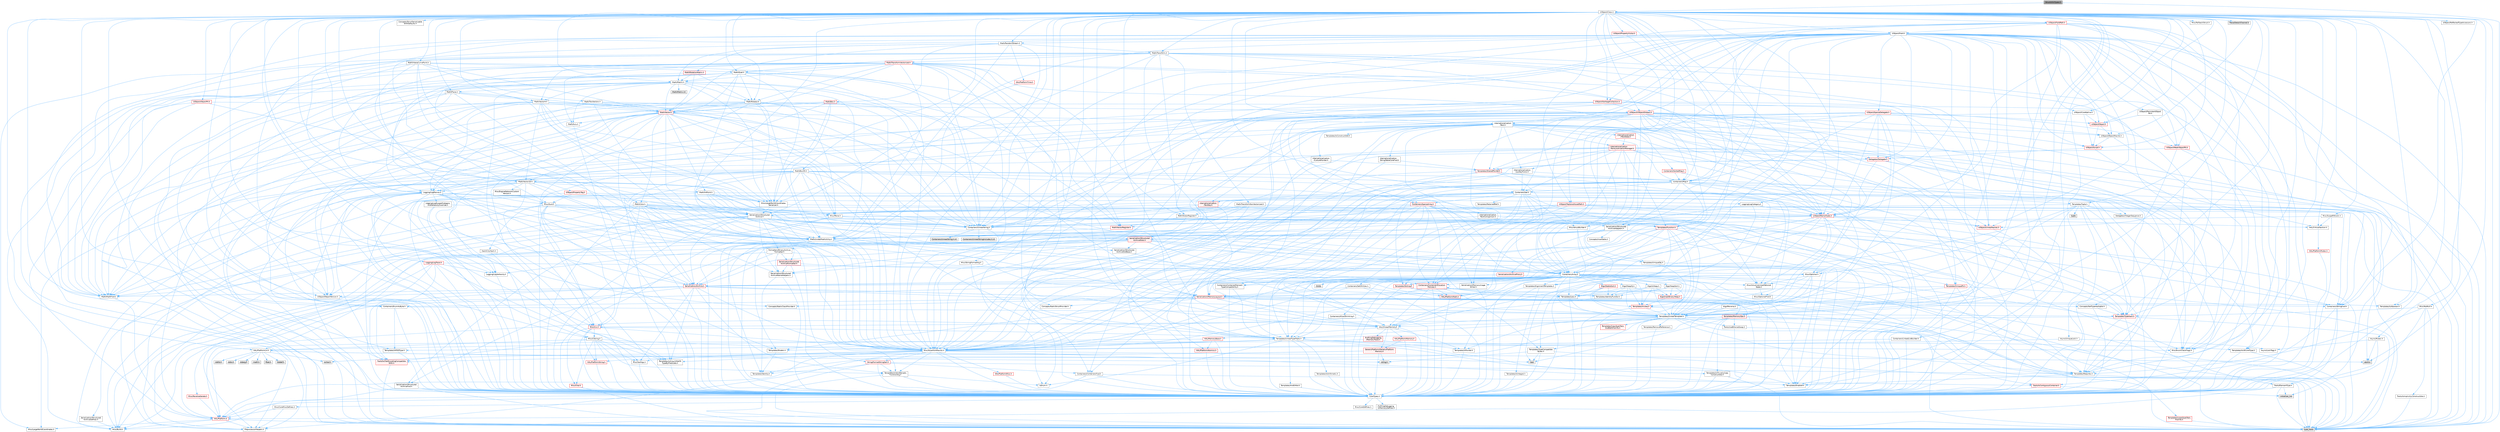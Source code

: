 digraph "StructUtilsTypes.h"
{
 // INTERACTIVE_SVG=YES
 // LATEX_PDF_SIZE
  bgcolor="transparent";
  edge [fontname=Helvetica,fontsize=10,labelfontname=Helvetica,labelfontsize=10];
  node [fontname=Helvetica,fontsize=10,shape=box,height=0.2,width=0.4];
  Node1 [id="Node000001",label="StructUtilsTypes.h",height=0.2,width=0.4,color="gray40", fillcolor="grey60", style="filled", fontcolor="black",tooltip=" "];
  Node1 -> Node2 [id="edge1_Node000001_Node000002",color="steelblue1",style="solid",tooltip=" "];
  Node2 [id="Node000002",label="type_traits",height=0.2,width=0.4,color="grey60", fillcolor="#E0E0E0", style="filled",tooltip=" "];
  Node1 -> Node3 [id="edge2_Node000001_Node000003",color="steelblue1",style="solid",tooltip=" "];
  Node3 [id="Node000003",label="UObject/Class.h",height=0.2,width=0.4,color="grey40", fillcolor="white", style="filled",URL="$d4/d05/Class_8h.html",tooltip=" "];
  Node3 -> Node4 [id="edge3_Node000003_Node000004",color="steelblue1",style="solid",tooltip=" "];
  Node4 [id="Node000004",label="Concepts/GetTypeHashable.h",height=0.2,width=0.4,color="grey40", fillcolor="white", style="filled",URL="$d3/da2/GetTypeHashable_8h.html",tooltip=" "];
  Node4 -> Node5 [id="edge4_Node000004_Node000005",color="steelblue1",style="solid",tooltip=" "];
  Node5 [id="Node000005",label="CoreTypes.h",height=0.2,width=0.4,color="grey40", fillcolor="white", style="filled",URL="$dc/dec/CoreTypes_8h.html",tooltip=" "];
  Node5 -> Node6 [id="edge5_Node000005_Node000006",color="steelblue1",style="solid",tooltip=" "];
  Node6 [id="Node000006",label="HAL/Platform.h",height=0.2,width=0.4,color="red", fillcolor="#FFF0F0", style="filled",URL="$d9/dd0/Platform_8h.html",tooltip=" "];
  Node6 -> Node7 [id="edge6_Node000006_Node000007",color="steelblue1",style="solid",tooltip=" "];
  Node7 [id="Node000007",label="Misc/Build.h",height=0.2,width=0.4,color="grey40", fillcolor="white", style="filled",URL="$d3/dbb/Build_8h.html",tooltip=" "];
  Node6 -> Node8 [id="edge7_Node000006_Node000008",color="steelblue1",style="solid",tooltip=" "];
  Node8 [id="Node000008",label="Misc/LargeWorldCoordinates.h",height=0.2,width=0.4,color="grey40", fillcolor="white", style="filled",URL="$d2/dcb/LargeWorldCoordinates_8h.html",tooltip=" "];
  Node6 -> Node2 [id="edge8_Node000006_Node000002",color="steelblue1",style="solid",tooltip=" "];
  Node6 -> Node9 [id="edge9_Node000006_Node000009",color="steelblue1",style="solid",tooltip=" "];
  Node9 [id="Node000009",label="PreprocessorHelpers.h",height=0.2,width=0.4,color="grey40", fillcolor="white", style="filled",URL="$db/ddb/PreprocessorHelpers_8h.html",tooltip=" "];
  Node5 -> Node15 [id="edge10_Node000005_Node000015",color="steelblue1",style="solid",tooltip=" "];
  Node15 [id="Node000015",label="ProfilingDebugging\l/UMemoryDefines.h",height=0.2,width=0.4,color="grey40", fillcolor="white", style="filled",URL="$d2/da2/UMemoryDefines_8h.html",tooltip=" "];
  Node5 -> Node16 [id="edge11_Node000005_Node000016",color="steelblue1",style="solid",tooltip=" "];
  Node16 [id="Node000016",label="Misc/CoreMiscDefines.h",height=0.2,width=0.4,color="grey40", fillcolor="white", style="filled",URL="$da/d38/CoreMiscDefines_8h.html",tooltip=" "];
  Node16 -> Node6 [id="edge12_Node000016_Node000006",color="steelblue1",style="solid",tooltip=" "];
  Node16 -> Node9 [id="edge13_Node000016_Node000009",color="steelblue1",style="solid",tooltip=" "];
  Node5 -> Node17 [id="edge14_Node000005_Node000017",color="steelblue1",style="solid",tooltip=" "];
  Node17 [id="Node000017",label="Misc/CoreDefines.h",height=0.2,width=0.4,color="grey40", fillcolor="white", style="filled",URL="$d3/dd2/CoreDefines_8h.html",tooltip=" "];
  Node4 -> Node18 [id="edge15_Node000004_Node000018",color="steelblue1",style="solid",tooltip=" "];
  Node18 [id="Node000018",label="Templates/TypeHash.h",height=0.2,width=0.4,color="red", fillcolor="#FFF0F0", style="filled",URL="$d1/d62/TypeHash_8h.html",tooltip=" "];
  Node18 -> Node5 [id="edge16_Node000018_Node000005",color="steelblue1",style="solid",tooltip=" "];
  Node18 -> Node19 [id="edge17_Node000018_Node000019",color="steelblue1",style="solid",tooltip=" "];
  Node19 [id="Node000019",label="Templates/Requires.h",height=0.2,width=0.4,color="grey40", fillcolor="white", style="filled",URL="$dc/d96/Requires_8h.html",tooltip=" "];
  Node19 -> Node20 [id="edge18_Node000019_Node000020",color="steelblue1",style="solid",tooltip=" "];
  Node20 [id="Node000020",label="Templates/EnableIf.h",height=0.2,width=0.4,color="grey40", fillcolor="white", style="filled",URL="$d7/d60/EnableIf_8h.html",tooltip=" "];
  Node20 -> Node5 [id="edge19_Node000020_Node000005",color="steelblue1",style="solid",tooltip=" "];
  Node19 -> Node2 [id="edge20_Node000019_Node000002",color="steelblue1",style="solid",tooltip=" "];
  Node18 -> Node21 [id="edge21_Node000018_Node000021",color="steelblue1",style="solid",tooltip=" "];
  Node21 [id="Node000021",label="Misc/Crc.h",height=0.2,width=0.4,color="red", fillcolor="#FFF0F0", style="filled",URL="$d4/dd2/Crc_8h.html",tooltip=" "];
  Node21 -> Node5 [id="edge22_Node000021_Node000005",color="steelblue1",style="solid",tooltip=" "];
  Node21 -> Node22 [id="edge23_Node000021_Node000022",color="steelblue1",style="solid",tooltip=" "];
  Node22 [id="Node000022",label="HAL/PlatformString.h",height=0.2,width=0.4,color="red", fillcolor="#FFF0F0", style="filled",URL="$db/db5/PlatformString_8h.html",tooltip=" "];
  Node22 -> Node5 [id="edge24_Node000022_Node000005",color="steelblue1",style="solid",tooltip=" "];
  Node21 -> Node24 [id="edge25_Node000021_Node000024",color="steelblue1",style="solid",tooltip=" "];
  Node24 [id="Node000024",label="Misc/AssertionMacros.h",height=0.2,width=0.4,color="grey40", fillcolor="white", style="filled",URL="$d0/dfa/AssertionMacros_8h.html",tooltip=" "];
  Node24 -> Node5 [id="edge26_Node000024_Node000005",color="steelblue1",style="solid",tooltip=" "];
  Node24 -> Node6 [id="edge27_Node000024_Node000006",color="steelblue1",style="solid",tooltip=" "];
  Node24 -> Node25 [id="edge28_Node000024_Node000025",color="steelblue1",style="solid",tooltip=" "];
  Node25 [id="Node000025",label="HAL/PlatformMisc.h",height=0.2,width=0.4,color="red", fillcolor="#FFF0F0", style="filled",URL="$d0/df5/PlatformMisc_8h.html",tooltip=" "];
  Node25 -> Node5 [id="edge29_Node000025_Node000005",color="steelblue1",style="solid",tooltip=" "];
  Node24 -> Node9 [id="edge30_Node000024_Node000009",color="steelblue1",style="solid",tooltip=" "];
  Node24 -> Node20 [id="edge31_Node000024_Node000020",color="steelblue1",style="solid",tooltip=" "];
  Node24 -> Node61 [id="edge32_Node000024_Node000061",color="steelblue1",style="solid",tooltip=" "];
  Node61 [id="Node000061",label="Templates/IsArrayOrRefOf\lTypeByPredicate.h",height=0.2,width=0.4,color="grey40", fillcolor="white", style="filled",URL="$d6/da1/IsArrayOrRefOfTypeByPredicate_8h.html",tooltip=" "];
  Node61 -> Node5 [id="edge33_Node000061_Node000005",color="steelblue1",style="solid",tooltip=" "];
  Node24 -> Node62 [id="edge34_Node000024_Node000062",color="steelblue1",style="solid",tooltip=" "];
  Node62 [id="Node000062",label="Templates/IsValidVariadic\lFunctionArg.h",height=0.2,width=0.4,color="grey40", fillcolor="white", style="filled",URL="$d0/dc8/IsValidVariadicFunctionArg_8h.html",tooltip=" "];
  Node62 -> Node5 [id="edge35_Node000062_Node000005",color="steelblue1",style="solid",tooltip=" "];
  Node62 -> Node63 [id="edge36_Node000062_Node000063",color="steelblue1",style="solid",tooltip=" "];
  Node63 [id="Node000063",label="IsEnum.h",height=0.2,width=0.4,color="grey40", fillcolor="white", style="filled",URL="$d4/de5/IsEnum_8h.html",tooltip=" "];
  Node62 -> Node2 [id="edge37_Node000062_Node000002",color="steelblue1",style="solid",tooltip=" "];
  Node24 -> Node64 [id="edge38_Node000024_Node000064",color="steelblue1",style="solid",tooltip=" "];
  Node64 [id="Node000064",label="Traits/IsCharEncodingCompatible\lWith.h",height=0.2,width=0.4,color="red", fillcolor="#FFF0F0", style="filled",URL="$df/dd1/IsCharEncodingCompatibleWith_8h.html",tooltip=" "];
  Node64 -> Node2 [id="edge39_Node000064_Node000002",color="steelblue1",style="solid",tooltip=" "];
  Node24 -> Node66 [id="edge40_Node000024_Node000066",color="steelblue1",style="solid",tooltip=" "];
  Node66 [id="Node000066",label="Misc/VarArgs.h",height=0.2,width=0.4,color="grey40", fillcolor="white", style="filled",URL="$d5/d6f/VarArgs_8h.html",tooltip=" "];
  Node66 -> Node5 [id="edge41_Node000066_Node000005",color="steelblue1",style="solid",tooltip=" "];
  Node24 -> Node67 [id="edge42_Node000024_Node000067",color="steelblue1",style="solid",tooltip=" "];
  Node67 [id="Node000067",label="String/FormatStringSan.h",height=0.2,width=0.4,color="red", fillcolor="#FFF0F0", style="filled",URL="$d3/d8b/FormatStringSan_8h.html",tooltip=" "];
  Node67 -> Node2 [id="edge43_Node000067_Node000002",color="steelblue1",style="solid",tooltip=" "];
  Node67 -> Node5 [id="edge44_Node000067_Node000005",color="steelblue1",style="solid",tooltip=" "];
  Node67 -> Node19 [id="edge45_Node000067_Node000019",color="steelblue1",style="solid",tooltip=" "];
  Node67 -> Node68 [id="edge46_Node000067_Node000068",color="steelblue1",style="solid",tooltip=" "];
  Node68 [id="Node000068",label="Templates/Identity.h",height=0.2,width=0.4,color="grey40", fillcolor="white", style="filled",URL="$d0/dd5/Identity_8h.html",tooltip=" "];
  Node67 -> Node62 [id="edge47_Node000067_Node000062",color="steelblue1",style="solid",tooltip=" "];
  Node67 -> Node33 [id="edge48_Node000067_Node000033",color="steelblue1",style="solid",tooltip=" "];
  Node33 [id="Node000033",label="Containers/ContainersFwd.h",height=0.2,width=0.4,color="grey40", fillcolor="white", style="filled",URL="$d4/d0a/ContainersFwd_8h.html",tooltip=" "];
  Node33 -> Node6 [id="edge49_Node000033_Node000006",color="steelblue1",style="solid",tooltip=" "];
  Node33 -> Node5 [id="edge50_Node000033_Node000005",color="steelblue1",style="solid",tooltip=" "];
  Node33 -> Node30 [id="edge51_Node000033_Node000030",color="steelblue1",style="solid",tooltip=" "];
  Node30 [id="Node000030",label="Traits/IsContiguousContainer.h",height=0.2,width=0.4,color="red", fillcolor="#FFF0F0", style="filled",URL="$d5/d3c/IsContiguousContainer_8h.html",tooltip=" "];
  Node30 -> Node5 [id="edge52_Node000030_Node000005",color="steelblue1",style="solid",tooltip=" "];
  Node30 -> Node29 [id="edge53_Node000030_Node000029",color="steelblue1",style="solid",tooltip=" "];
  Node29 [id="Node000029",label="initializer_list",height=0.2,width=0.4,color="grey60", fillcolor="#E0E0E0", style="filled",tooltip=" "];
  Node24 -> Node72 [id="edge54_Node000024_Node000072",color="steelblue1",style="solid",tooltip=" "];
  Node72 [id="Node000072",label="atomic",height=0.2,width=0.4,color="grey60", fillcolor="#E0E0E0", style="filled",tooltip=" "];
  Node21 -> Node73 [id="edge55_Node000021_Node000073",color="steelblue1",style="solid",tooltip=" "];
  Node73 [id="Node000073",label="Misc/CString.h",height=0.2,width=0.4,color="grey40", fillcolor="white", style="filled",URL="$d2/d49/CString_8h.html",tooltip=" "];
  Node73 -> Node5 [id="edge56_Node000073_Node000005",color="steelblue1",style="solid",tooltip=" "];
  Node73 -> Node37 [id="edge57_Node000073_Node000037",color="steelblue1",style="solid",tooltip=" "];
  Node37 [id="Node000037",label="HAL/PlatformCrt.h",height=0.2,width=0.4,color="grey40", fillcolor="white", style="filled",URL="$d8/d75/PlatformCrt_8h.html",tooltip=" "];
  Node37 -> Node38 [id="edge58_Node000037_Node000038",color="steelblue1",style="solid",tooltip=" "];
  Node38 [id="Node000038",label="new",height=0.2,width=0.4,color="grey60", fillcolor="#E0E0E0", style="filled",tooltip=" "];
  Node37 -> Node39 [id="edge59_Node000037_Node000039",color="steelblue1",style="solid",tooltip=" "];
  Node39 [id="Node000039",label="wchar.h",height=0.2,width=0.4,color="grey60", fillcolor="#E0E0E0", style="filled",tooltip=" "];
  Node37 -> Node40 [id="edge60_Node000037_Node000040",color="steelblue1",style="solid",tooltip=" "];
  Node40 [id="Node000040",label="stddef.h",height=0.2,width=0.4,color="grey60", fillcolor="#E0E0E0", style="filled",tooltip=" "];
  Node37 -> Node41 [id="edge61_Node000037_Node000041",color="steelblue1",style="solid",tooltip=" "];
  Node41 [id="Node000041",label="stdlib.h",height=0.2,width=0.4,color="grey60", fillcolor="#E0E0E0", style="filled",tooltip=" "];
  Node37 -> Node42 [id="edge62_Node000037_Node000042",color="steelblue1",style="solid",tooltip=" "];
  Node42 [id="Node000042",label="stdio.h",height=0.2,width=0.4,color="grey60", fillcolor="#E0E0E0", style="filled",tooltip=" "];
  Node37 -> Node43 [id="edge63_Node000037_Node000043",color="steelblue1",style="solid",tooltip=" "];
  Node43 [id="Node000043",label="stdarg.h",height=0.2,width=0.4,color="grey60", fillcolor="#E0E0E0", style="filled",tooltip=" "];
  Node37 -> Node44 [id="edge64_Node000037_Node000044",color="steelblue1",style="solid",tooltip=" "];
  Node44 [id="Node000044",label="math.h",height=0.2,width=0.4,color="grey60", fillcolor="#E0E0E0", style="filled",tooltip=" "];
  Node37 -> Node45 [id="edge65_Node000037_Node000045",color="steelblue1",style="solid",tooltip=" "];
  Node45 [id="Node000045",label="float.h",height=0.2,width=0.4,color="grey60", fillcolor="#E0E0E0", style="filled",tooltip=" "];
  Node37 -> Node46 [id="edge66_Node000037_Node000046",color="steelblue1",style="solid",tooltip=" "];
  Node46 [id="Node000046",label="string.h",height=0.2,width=0.4,color="grey60", fillcolor="#E0E0E0", style="filled",tooltip=" "];
  Node73 -> Node22 [id="edge67_Node000073_Node000022",color="steelblue1",style="solid",tooltip=" "];
  Node73 -> Node24 [id="edge68_Node000073_Node000024",color="steelblue1",style="solid",tooltip=" "];
  Node73 -> Node74 [id="edge69_Node000073_Node000074",color="steelblue1",style="solid",tooltip=" "];
  Node74 [id="Node000074",label="Misc/Char.h",height=0.2,width=0.4,color="red", fillcolor="#FFF0F0", style="filled",URL="$d0/d58/Char_8h.html",tooltip=" "];
  Node74 -> Node5 [id="edge70_Node000074_Node000005",color="steelblue1",style="solid",tooltip=" "];
  Node74 -> Node2 [id="edge71_Node000074_Node000002",color="steelblue1",style="solid",tooltip=" "];
  Node73 -> Node66 [id="edge72_Node000073_Node000066",color="steelblue1",style="solid",tooltip=" "];
  Node73 -> Node61 [id="edge73_Node000073_Node000061",color="steelblue1",style="solid",tooltip=" "];
  Node73 -> Node62 [id="edge74_Node000073_Node000062",color="steelblue1",style="solid",tooltip=" "];
  Node73 -> Node64 [id="edge75_Node000073_Node000064",color="steelblue1",style="solid",tooltip=" "];
  Node21 -> Node74 [id="edge76_Node000021_Node000074",color="steelblue1",style="solid",tooltip=" "];
  Node21 -> Node78 [id="edge77_Node000021_Node000078",color="steelblue1",style="solid",tooltip=" "];
  Node78 [id="Node000078",label="Templates/UnrealTypeTraits.h",height=0.2,width=0.4,color="grey40", fillcolor="white", style="filled",URL="$d2/d2d/UnrealTypeTraits_8h.html",tooltip=" "];
  Node78 -> Node5 [id="edge78_Node000078_Node000005",color="steelblue1",style="solid",tooltip=" "];
  Node78 -> Node79 [id="edge79_Node000078_Node000079",color="steelblue1",style="solid",tooltip=" "];
  Node79 [id="Node000079",label="Templates/IsPointer.h",height=0.2,width=0.4,color="grey40", fillcolor="white", style="filled",URL="$d7/d05/IsPointer_8h.html",tooltip=" "];
  Node79 -> Node5 [id="edge80_Node000079_Node000005",color="steelblue1",style="solid",tooltip=" "];
  Node78 -> Node24 [id="edge81_Node000078_Node000024",color="steelblue1",style="solid",tooltip=" "];
  Node78 -> Node80 [id="edge82_Node000078_Node000080",color="steelblue1",style="solid",tooltip=" "];
  Node80 [id="Node000080",label="Templates/AndOrNot.h",height=0.2,width=0.4,color="grey40", fillcolor="white", style="filled",URL="$db/d0a/AndOrNot_8h.html",tooltip=" "];
  Node80 -> Node5 [id="edge83_Node000080_Node000005",color="steelblue1",style="solid",tooltip=" "];
  Node78 -> Node20 [id="edge84_Node000078_Node000020",color="steelblue1",style="solid",tooltip=" "];
  Node78 -> Node81 [id="edge85_Node000078_Node000081",color="steelblue1",style="solid",tooltip=" "];
  Node81 [id="Node000081",label="Templates/IsArithmetic.h",height=0.2,width=0.4,color="grey40", fillcolor="white", style="filled",URL="$d2/d5d/IsArithmetic_8h.html",tooltip=" "];
  Node81 -> Node5 [id="edge86_Node000081_Node000005",color="steelblue1",style="solid",tooltip=" "];
  Node78 -> Node63 [id="edge87_Node000078_Node000063",color="steelblue1",style="solid",tooltip=" "];
  Node78 -> Node82 [id="edge88_Node000078_Node000082",color="steelblue1",style="solid",tooltip=" "];
  Node82 [id="Node000082",label="Templates/Models.h",height=0.2,width=0.4,color="grey40", fillcolor="white", style="filled",URL="$d3/d0c/Models_8h.html",tooltip=" "];
  Node82 -> Node68 [id="edge89_Node000082_Node000068",color="steelblue1",style="solid",tooltip=" "];
  Node78 -> Node83 [id="edge90_Node000078_Node000083",color="steelblue1",style="solid",tooltip=" "];
  Node83 [id="Node000083",label="Templates/IsPODType.h",height=0.2,width=0.4,color="grey40", fillcolor="white", style="filled",URL="$d7/db1/IsPODType_8h.html",tooltip=" "];
  Node83 -> Node5 [id="edge91_Node000083_Node000005",color="steelblue1",style="solid",tooltip=" "];
  Node78 -> Node84 [id="edge92_Node000078_Node000084",color="steelblue1",style="solid",tooltip=" "];
  Node84 [id="Node000084",label="Templates/IsUECoreType.h",height=0.2,width=0.4,color="grey40", fillcolor="white", style="filled",URL="$d1/db8/IsUECoreType_8h.html",tooltip=" "];
  Node84 -> Node5 [id="edge93_Node000084_Node000005",color="steelblue1",style="solid",tooltip=" "];
  Node84 -> Node2 [id="edge94_Node000084_Node000002",color="steelblue1",style="solid",tooltip=" "];
  Node78 -> Node85 [id="edge95_Node000078_Node000085",color="steelblue1",style="solid",tooltip=" "];
  Node85 [id="Node000085",label="Templates/IsTriviallyCopy\lConstructible.h",height=0.2,width=0.4,color="grey40", fillcolor="white", style="filled",URL="$d3/d78/IsTriviallyCopyConstructible_8h.html",tooltip=" "];
  Node85 -> Node5 [id="edge96_Node000085_Node000005",color="steelblue1",style="solid",tooltip=" "];
  Node85 -> Node2 [id="edge97_Node000085_Node000002",color="steelblue1",style="solid",tooltip=" "];
  Node18 -> Node2 [id="edge98_Node000018_Node000002",color="steelblue1",style="solid",tooltip=" "];
  Node3 -> Node87 [id="edge99_Node000003_Node000087",color="steelblue1",style="solid",tooltip=" "];
  Node87 [id="Node000087",label="Concepts/StaticClassProvider.h",height=0.2,width=0.4,color="grey40", fillcolor="white", style="filled",URL="$dd/d83/StaticClassProvider_8h.html",tooltip=" "];
  Node3 -> Node88 [id="edge100_Node000003_Node000088",color="steelblue1",style="solid",tooltip=" "];
  Node88 [id="Node000088",label="Concepts/StaticStructProvider.h",height=0.2,width=0.4,color="grey40", fillcolor="white", style="filled",URL="$d5/d77/StaticStructProvider_8h.html",tooltip=" "];
  Node3 -> Node89 [id="edge101_Node000003_Node000089",color="steelblue1",style="solid",tooltip=" "];
  Node89 [id="Node000089",label="Concepts/StructSerializable\lWithDefaults.h",height=0.2,width=0.4,color="grey40", fillcolor="white", style="filled",URL="$d5/ddc/StructSerializableWithDefaults_8h.html",tooltip=" "];
  Node3 -> Node90 [id="edge102_Node000003_Node000090",color="steelblue1",style="solid",tooltip=" "];
  Node90 [id="Node000090",label="Containers/Array.h",height=0.2,width=0.4,color="grey40", fillcolor="white", style="filled",URL="$df/dd0/Array_8h.html",tooltip=" "];
  Node90 -> Node5 [id="edge103_Node000090_Node000005",color="steelblue1",style="solid",tooltip=" "];
  Node90 -> Node24 [id="edge104_Node000090_Node000024",color="steelblue1",style="solid",tooltip=" "];
  Node90 -> Node91 [id="edge105_Node000090_Node000091",color="steelblue1",style="solid",tooltip=" "];
  Node91 [id="Node000091",label="Misc/IntrusiveUnsetOptional\lState.h",height=0.2,width=0.4,color="grey40", fillcolor="white", style="filled",URL="$d2/d0a/IntrusiveUnsetOptionalState_8h.html",tooltip=" "];
  Node91 -> Node92 [id="edge106_Node000091_Node000092",color="steelblue1",style="solid",tooltip=" "];
  Node92 [id="Node000092",label="Misc/OptionalFwd.h",height=0.2,width=0.4,color="grey40", fillcolor="white", style="filled",URL="$dc/d50/OptionalFwd_8h.html",tooltip=" "];
  Node90 -> Node93 [id="edge107_Node000090_Node000093",color="steelblue1",style="solid",tooltip=" "];
  Node93 [id="Node000093",label="Misc/ReverseIterate.h",height=0.2,width=0.4,color="red", fillcolor="#FFF0F0", style="filled",URL="$db/de3/ReverseIterate_8h.html",tooltip=" "];
  Node93 -> Node6 [id="edge108_Node000093_Node000006",color="steelblue1",style="solid",tooltip=" "];
  Node90 -> Node95 [id="edge109_Node000090_Node000095",color="steelblue1",style="solid",tooltip=" "];
  Node95 [id="Node000095",label="HAL/UnrealMemory.h",height=0.2,width=0.4,color="grey40", fillcolor="white", style="filled",URL="$d9/d96/UnrealMemory_8h.html",tooltip=" "];
  Node95 -> Node5 [id="edge110_Node000095_Node000005",color="steelblue1",style="solid",tooltip=" "];
  Node95 -> Node96 [id="edge111_Node000095_Node000096",color="steelblue1",style="solid",tooltip=" "];
  Node96 [id="Node000096",label="GenericPlatform/GenericPlatform\lMemory.h",height=0.2,width=0.4,color="red", fillcolor="#FFF0F0", style="filled",URL="$dd/d22/GenericPlatformMemory_8h.html",tooltip=" "];
  Node96 -> Node5 [id="edge112_Node000096_Node000005",color="steelblue1",style="solid",tooltip=" "];
  Node96 -> Node22 [id="edge113_Node000096_Node000022",color="steelblue1",style="solid",tooltip=" "];
  Node96 -> Node46 [id="edge114_Node000096_Node000046",color="steelblue1",style="solid",tooltip=" "];
  Node96 -> Node39 [id="edge115_Node000096_Node000039",color="steelblue1",style="solid",tooltip=" "];
  Node95 -> Node97 [id="edge116_Node000095_Node000097",color="steelblue1",style="solid",tooltip=" "];
  Node97 [id="Node000097",label="HAL/MemoryBase.h",height=0.2,width=0.4,color="red", fillcolor="#FFF0F0", style="filled",URL="$d6/d9f/MemoryBase_8h.html",tooltip=" "];
  Node97 -> Node5 [id="edge117_Node000097_Node000005",color="steelblue1",style="solid",tooltip=" "];
  Node97 -> Node54 [id="edge118_Node000097_Node000054",color="steelblue1",style="solid",tooltip=" "];
  Node54 [id="Node000054",label="HAL/PlatformAtomics.h",height=0.2,width=0.4,color="red", fillcolor="#FFF0F0", style="filled",URL="$d3/d36/PlatformAtomics_8h.html",tooltip=" "];
  Node54 -> Node5 [id="edge119_Node000054_Node000005",color="steelblue1",style="solid",tooltip=" "];
  Node97 -> Node37 [id="edge120_Node000097_Node000037",color="steelblue1",style="solid",tooltip=" "];
  Node95 -> Node107 [id="edge121_Node000095_Node000107",color="steelblue1",style="solid",tooltip=" "];
  Node107 [id="Node000107",label="HAL/PlatformMemory.h",height=0.2,width=0.4,color="red", fillcolor="#FFF0F0", style="filled",URL="$de/d68/PlatformMemory_8h.html",tooltip=" "];
  Node107 -> Node5 [id="edge122_Node000107_Node000005",color="steelblue1",style="solid",tooltip=" "];
  Node107 -> Node96 [id="edge123_Node000107_Node000096",color="steelblue1",style="solid",tooltip=" "];
  Node95 -> Node109 [id="edge124_Node000095_Node000109",color="steelblue1",style="solid",tooltip=" "];
  Node109 [id="Node000109",label="ProfilingDebugging\l/MemoryTrace.h",height=0.2,width=0.4,color="red", fillcolor="#FFF0F0", style="filled",URL="$da/dd7/MemoryTrace_8h.html",tooltip=" "];
  Node109 -> Node6 [id="edge125_Node000109_Node000006",color="steelblue1",style="solid",tooltip=" "];
  Node109 -> Node49 [id="edge126_Node000109_Node000049",color="steelblue1",style="solid",tooltip=" "];
  Node49 [id="Node000049",label="Misc/EnumClassFlags.h",height=0.2,width=0.4,color="grey40", fillcolor="white", style="filled",URL="$d8/de7/EnumClassFlags_8h.html",tooltip=" "];
  Node95 -> Node79 [id="edge127_Node000095_Node000079",color="steelblue1",style="solid",tooltip=" "];
  Node90 -> Node78 [id="edge128_Node000090_Node000078",color="steelblue1",style="solid",tooltip=" "];
  Node90 -> Node110 [id="edge129_Node000090_Node000110",color="steelblue1",style="solid",tooltip=" "];
  Node110 [id="Node000110",label="Templates/UnrealTemplate.h",height=0.2,width=0.4,color="grey40", fillcolor="white", style="filled",URL="$d4/d24/UnrealTemplate_8h.html",tooltip=" "];
  Node110 -> Node5 [id="edge130_Node000110_Node000005",color="steelblue1",style="solid",tooltip=" "];
  Node110 -> Node79 [id="edge131_Node000110_Node000079",color="steelblue1",style="solid",tooltip=" "];
  Node110 -> Node95 [id="edge132_Node000110_Node000095",color="steelblue1",style="solid",tooltip=" "];
  Node110 -> Node111 [id="edge133_Node000110_Node000111",color="steelblue1",style="solid",tooltip=" "];
  Node111 [id="Node000111",label="Templates/CopyQualifiers\lAndRefsFromTo.h",height=0.2,width=0.4,color="red", fillcolor="#FFF0F0", style="filled",URL="$d3/db3/CopyQualifiersAndRefsFromTo_8h.html",tooltip=" "];
  Node110 -> Node78 [id="edge134_Node000110_Node000078",color="steelblue1",style="solid",tooltip=" "];
  Node110 -> Node113 [id="edge135_Node000110_Node000113",color="steelblue1",style="solid",tooltip=" "];
  Node113 [id="Node000113",label="Templates/RemoveReference.h",height=0.2,width=0.4,color="grey40", fillcolor="white", style="filled",URL="$da/dbe/RemoveReference_8h.html",tooltip=" "];
  Node113 -> Node5 [id="edge136_Node000113_Node000005",color="steelblue1",style="solid",tooltip=" "];
  Node110 -> Node19 [id="edge137_Node000110_Node000019",color="steelblue1",style="solid",tooltip=" "];
  Node110 -> Node114 [id="edge138_Node000110_Node000114",color="steelblue1",style="solid",tooltip=" "];
  Node114 [id="Node000114",label="Templates/TypeCompatible\lBytes.h",height=0.2,width=0.4,color="grey40", fillcolor="white", style="filled",URL="$df/d0a/TypeCompatibleBytes_8h.html",tooltip=" "];
  Node114 -> Node5 [id="edge139_Node000114_Node000005",color="steelblue1",style="solid",tooltip=" "];
  Node114 -> Node46 [id="edge140_Node000114_Node000046",color="steelblue1",style="solid",tooltip=" "];
  Node114 -> Node38 [id="edge141_Node000114_Node000038",color="steelblue1",style="solid",tooltip=" "];
  Node114 -> Node2 [id="edge142_Node000114_Node000002",color="steelblue1",style="solid",tooltip=" "];
  Node110 -> Node68 [id="edge143_Node000110_Node000068",color="steelblue1",style="solid",tooltip=" "];
  Node110 -> Node30 [id="edge144_Node000110_Node000030",color="steelblue1",style="solid",tooltip=" "];
  Node110 -> Node115 [id="edge145_Node000110_Node000115",color="steelblue1",style="solid",tooltip=" "];
  Node115 [id="Node000115",label="Traits/UseBitwiseSwap.h",height=0.2,width=0.4,color="grey40", fillcolor="white", style="filled",URL="$db/df3/UseBitwiseSwap_8h.html",tooltip=" "];
  Node115 -> Node5 [id="edge146_Node000115_Node000005",color="steelblue1",style="solid",tooltip=" "];
  Node115 -> Node2 [id="edge147_Node000115_Node000002",color="steelblue1",style="solid",tooltip=" "];
  Node110 -> Node2 [id="edge148_Node000110_Node000002",color="steelblue1",style="solid",tooltip=" "];
  Node90 -> Node116 [id="edge149_Node000090_Node000116",color="steelblue1",style="solid",tooltip=" "];
  Node116 [id="Node000116",label="Containers/AllowShrinking.h",height=0.2,width=0.4,color="grey40", fillcolor="white", style="filled",URL="$d7/d1a/AllowShrinking_8h.html",tooltip=" "];
  Node116 -> Node5 [id="edge150_Node000116_Node000005",color="steelblue1",style="solid",tooltip=" "];
  Node90 -> Node117 [id="edge151_Node000090_Node000117",color="steelblue1",style="solid",tooltip=" "];
  Node117 [id="Node000117",label="Containers/ContainerAllocation\lPolicies.h",height=0.2,width=0.4,color="red", fillcolor="#FFF0F0", style="filled",URL="$d7/dff/ContainerAllocationPolicies_8h.html",tooltip=" "];
  Node117 -> Node5 [id="edge152_Node000117_Node000005",color="steelblue1",style="solid",tooltip=" "];
  Node117 -> Node117 [id="edge153_Node000117_Node000117",color="steelblue1",style="solid",tooltip=" "];
  Node117 -> Node119 [id="edge154_Node000117_Node000119",color="steelblue1",style="solid",tooltip=" "];
  Node119 [id="Node000119",label="HAL/PlatformMath.h",height=0.2,width=0.4,color="red", fillcolor="#FFF0F0", style="filled",URL="$dc/d53/PlatformMath_8h.html",tooltip=" "];
  Node119 -> Node5 [id="edge155_Node000119_Node000005",color="steelblue1",style="solid",tooltip=" "];
  Node117 -> Node95 [id="edge156_Node000117_Node000095",color="steelblue1",style="solid",tooltip=" "];
  Node117 -> Node24 [id="edge157_Node000117_Node000024",color="steelblue1",style="solid",tooltip=" "];
  Node117 -> Node128 [id="edge158_Node000117_Node000128",color="steelblue1",style="solid",tooltip=" "];
  Node128 [id="Node000128",label="Templates/MemoryOps.h",height=0.2,width=0.4,color="red", fillcolor="#FFF0F0", style="filled",URL="$db/dea/MemoryOps_8h.html",tooltip=" "];
  Node128 -> Node5 [id="edge159_Node000128_Node000005",color="steelblue1",style="solid",tooltip=" "];
  Node128 -> Node95 [id="edge160_Node000128_Node000095",color="steelblue1",style="solid",tooltip=" "];
  Node128 -> Node85 [id="edge161_Node000128_Node000085",color="steelblue1",style="solid",tooltip=" "];
  Node128 -> Node19 [id="edge162_Node000128_Node000019",color="steelblue1",style="solid",tooltip=" "];
  Node128 -> Node78 [id="edge163_Node000128_Node000078",color="steelblue1",style="solid",tooltip=" "];
  Node128 -> Node115 [id="edge164_Node000128_Node000115",color="steelblue1",style="solid",tooltip=" "];
  Node128 -> Node38 [id="edge165_Node000128_Node000038",color="steelblue1",style="solid",tooltip=" "];
  Node128 -> Node2 [id="edge166_Node000128_Node000002",color="steelblue1",style="solid",tooltip=" "];
  Node117 -> Node114 [id="edge167_Node000117_Node000114",color="steelblue1",style="solid",tooltip=" "];
  Node117 -> Node2 [id="edge168_Node000117_Node000002",color="steelblue1",style="solid",tooltip=" "];
  Node90 -> Node129 [id="edge169_Node000090_Node000129",color="steelblue1",style="solid",tooltip=" "];
  Node129 [id="Node000129",label="Containers/ContainerElement\lTypeCompatibility.h",height=0.2,width=0.4,color="grey40", fillcolor="white", style="filled",URL="$df/ddf/ContainerElementTypeCompatibility_8h.html",tooltip=" "];
  Node129 -> Node5 [id="edge170_Node000129_Node000005",color="steelblue1",style="solid",tooltip=" "];
  Node129 -> Node78 [id="edge171_Node000129_Node000078",color="steelblue1",style="solid",tooltip=" "];
  Node90 -> Node130 [id="edge172_Node000090_Node000130",color="steelblue1",style="solid",tooltip=" "];
  Node130 [id="Node000130",label="Serialization/Archive.h",height=0.2,width=0.4,color="red", fillcolor="#FFF0F0", style="filled",URL="$d7/d3b/Archive_8h.html",tooltip=" "];
  Node130 -> Node5 [id="edge173_Node000130_Node000005",color="steelblue1",style="solid",tooltip=" "];
  Node130 -> Node34 [id="edge174_Node000130_Node000034",color="steelblue1",style="solid",tooltip=" "];
  Node34 [id="Node000034",label="Math/MathFwd.h",height=0.2,width=0.4,color="grey40", fillcolor="white", style="filled",URL="$d2/d10/MathFwd_8h.html",tooltip=" "];
  Node34 -> Node6 [id="edge175_Node000034_Node000006",color="steelblue1",style="solid",tooltip=" "];
  Node130 -> Node24 [id="edge176_Node000130_Node000024",color="steelblue1",style="solid",tooltip=" "];
  Node130 -> Node7 [id="edge177_Node000130_Node000007",color="steelblue1",style="solid",tooltip=" "];
  Node130 -> Node66 [id="edge178_Node000130_Node000066",color="steelblue1",style="solid",tooltip=" "];
  Node130 -> Node20 [id="edge179_Node000130_Node000020",color="steelblue1",style="solid",tooltip=" "];
  Node130 -> Node61 [id="edge180_Node000130_Node000061",color="steelblue1",style="solid",tooltip=" "];
  Node130 -> Node62 [id="edge181_Node000130_Node000062",color="steelblue1",style="solid",tooltip=" "];
  Node130 -> Node110 [id="edge182_Node000130_Node000110",color="steelblue1",style="solid",tooltip=" "];
  Node130 -> Node64 [id="edge183_Node000130_Node000064",color="steelblue1",style="solid",tooltip=" "];
  Node130 -> Node139 [id="edge184_Node000130_Node000139",color="steelblue1",style="solid",tooltip=" "];
  Node139 [id="Node000139",label="UObject/ObjectVersion.h",height=0.2,width=0.4,color="grey40", fillcolor="white", style="filled",URL="$da/d63/ObjectVersion_8h.html",tooltip=" "];
  Node139 -> Node5 [id="edge185_Node000139_Node000005",color="steelblue1",style="solid",tooltip=" "];
  Node90 -> Node140 [id="edge186_Node000090_Node000140",color="steelblue1",style="solid",tooltip=" "];
  Node140 [id="Node000140",label="Serialization/MemoryImage\lWriter.h",height=0.2,width=0.4,color="grey40", fillcolor="white", style="filled",URL="$d0/d08/MemoryImageWriter_8h.html",tooltip=" "];
  Node140 -> Node5 [id="edge187_Node000140_Node000005",color="steelblue1",style="solid",tooltip=" "];
  Node140 -> Node141 [id="edge188_Node000140_Node000141",color="steelblue1",style="solid",tooltip=" "];
  Node141 [id="Node000141",label="Serialization/MemoryLayout.h",height=0.2,width=0.4,color="red", fillcolor="#FFF0F0", style="filled",URL="$d7/d66/MemoryLayout_8h.html",tooltip=" "];
  Node141 -> Node87 [id="edge189_Node000141_Node000087",color="steelblue1",style="solid",tooltip=" "];
  Node141 -> Node88 [id="edge190_Node000141_Node000088",color="steelblue1",style="solid",tooltip=" "];
  Node141 -> Node142 [id="edge191_Node000141_Node000142",color="steelblue1",style="solid",tooltip=" "];
  Node142 [id="Node000142",label="Containers/EnumAsByte.h",height=0.2,width=0.4,color="grey40", fillcolor="white", style="filled",URL="$d6/d9a/EnumAsByte_8h.html",tooltip=" "];
  Node142 -> Node5 [id="edge192_Node000142_Node000005",color="steelblue1",style="solid",tooltip=" "];
  Node142 -> Node83 [id="edge193_Node000142_Node000083",color="steelblue1",style="solid",tooltip=" "];
  Node142 -> Node18 [id="edge194_Node000142_Node000018",color="steelblue1",style="solid",tooltip=" "];
  Node141 -> Node27 [id="edge195_Node000141_Node000027",color="steelblue1",style="solid",tooltip=" "];
  Node27 [id="Node000027",label="Containers/StringFwd.h",height=0.2,width=0.4,color="grey40", fillcolor="white", style="filled",URL="$df/d37/StringFwd_8h.html",tooltip=" "];
  Node27 -> Node5 [id="edge196_Node000027_Node000005",color="steelblue1",style="solid",tooltip=" "];
  Node27 -> Node28 [id="edge197_Node000027_Node000028",color="steelblue1",style="solid",tooltip=" "];
  Node28 [id="Node000028",label="Traits/ElementType.h",height=0.2,width=0.4,color="grey40", fillcolor="white", style="filled",URL="$d5/d4f/ElementType_8h.html",tooltip=" "];
  Node28 -> Node6 [id="edge198_Node000028_Node000006",color="steelblue1",style="solid",tooltip=" "];
  Node28 -> Node29 [id="edge199_Node000028_Node000029",color="steelblue1",style="solid",tooltip=" "];
  Node28 -> Node2 [id="edge200_Node000028_Node000002",color="steelblue1",style="solid",tooltip=" "];
  Node27 -> Node30 [id="edge201_Node000027_Node000030",color="steelblue1",style="solid",tooltip=" "];
  Node141 -> Node95 [id="edge202_Node000141_Node000095",color="steelblue1",style="solid",tooltip=" "];
  Node141 -> Node20 [id="edge203_Node000141_Node000020",color="steelblue1",style="solid",tooltip=" "];
  Node141 -> Node144 [id="edge204_Node000141_Node000144",color="steelblue1",style="solid",tooltip=" "];
  Node144 [id="Node000144",label="Templates/IsAbstract.h",height=0.2,width=0.4,color="grey40", fillcolor="white", style="filled",URL="$d8/db7/IsAbstract_8h.html",tooltip=" "];
  Node141 -> Node82 [id="edge205_Node000141_Node000082",color="steelblue1",style="solid",tooltip=" "];
  Node141 -> Node110 [id="edge206_Node000141_Node000110",color="steelblue1",style="solid",tooltip=" "];
  Node90 -> Node145 [id="edge207_Node000090_Node000145",color="steelblue1",style="solid",tooltip=" "];
  Node145 [id="Node000145",label="Algo/Heapify.h",height=0.2,width=0.4,color="grey40", fillcolor="white", style="filled",URL="$d0/d2a/Heapify_8h.html",tooltip=" "];
  Node145 -> Node146 [id="edge208_Node000145_Node000146",color="steelblue1",style="solid",tooltip=" "];
  Node146 [id="Node000146",label="Algo/Impl/BinaryHeap.h",height=0.2,width=0.4,color="red", fillcolor="#FFF0F0", style="filled",URL="$d7/da3/Algo_2Impl_2BinaryHeap_8h.html",tooltip=" "];
  Node146 -> Node147 [id="edge209_Node000146_Node000147",color="steelblue1",style="solid",tooltip=" "];
  Node147 [id="Node000147",label="Templates/Invoke.h",height=0.2,width=0.4,color="red", fillcolor="#FFF0F0", style="filled",URL="$d7/deb/Invoke_8h.html",tooltip=" "];
  Node147 -> Node5 [id="edge210_Node000147_Node000005",color="steelblue1",style="solid",tooltip=" "];
  Node147 -> Node110 [id="edge211_Node000147_Node000110",color="steelblue1",style="solid",tooltip=" "];
  Node147 -> Node2 [id="edge212_Node000147_Node000002",color="steelblue1",style="solid",tooltip=" "];
  Node146 -> Node2 [id="edge213_Node000146_Node000002",color="steelblue1",style="solid",tooltip=" "];
  Node145 -> Node151 [id="edge214_Node000145_Node000151",color="steelblue1",style="solid",tooltip=" "];
  Node151 [id="Node000151",label="Templates/IdentityFunctor.h",height=0.2,width=0.4,color="grey40", fillcolor="white", style="filled",URL="$d7/d2e/IdentityFunctor_8h.html",tooltip=" "];
  Node151 -> Node6 [id="edge215_Node000151_Node000006",color="steelblue1",style="solid",tooltip=" "];
  Node145 -> Node147 [id="edge216_Node000145_Node000147",color="steelblue1",style="solid",tooltip=" "];
  Node145 -> Node152 [id="edge217_Node000145_Node000152",color="steelblue1",style="solid",tooltip=" "];
  Node152 [id="Node000152",label="Templates/Less.h",height=0.2,width=0.4,color="grey40", fillcolor="white", style="filled",URL="$de/dc8/Less_8h.html",tooltip=" "];
  Node152 -> Node5 [id="edge218_Node000152_Node000005",color="steelblue1",style="solid",tooltip=" "];
  Node152 -> Node110 [id="edge219_Node000152_Node000110",color="steelblue1",style="solid",tooltip=" "];
  Node145 -> Node110 [id="edge220_Node000145_Node000110",color="steelblue1",style="solid",tooltip=" "];
  Node90 -> Node153 [id="edge221_Node000090_Node000153",color="steelblue1",style="solid",tooltip=" "];
  Node153 [id="Node000153",label="Algo/HeapSort.h",height=0.2,width=0.4,color="grey40", fillcolor="white", style="filled",URL="$d3/d92/HeapSort_8h.html",tooltip=" "];
  Node153 -> Node146 [id="edge222_Node000153_Node000146",color="steelblue1",style="solid",tooltip=" "];
  Node153 -> Node151 [id="edge223_Node000153_Node000151",color="steelblue1",style="solid",tooltip=" "];
  Node153 -> Node152 [id="edge224_Node000153_Node000152",color="steelblue1",style="solid",tooltip=" "];
  Node153 -> Node110 [id="edge225_Node000153_Node000110",color="steelblue1",style="solid",tooltip=" "];
  Node90 -> Node154 [id="edge226_Node000090_Node000154",color="steelblue1",style="solid",tooltip=" "];
  Node154 [id="Node000154",label="Algo/IsHeap.h",height=0.2,width=0.4,color="grey40", fillcolor="white", style="filled",URL="$de/d32/IsHeap_8h.html",tooltip=" "];
  Node154 -> Node146 [id="edge227_Node000154_Node000146",color="steelblue1",style="solid",tooltip=" "];
  Node154 -> Node151 [id="edge228_Node000154_Node000151",color="steelblue1",style="solid",tooltip=" "];
  Node154 -> Node147 [id="edge229_Node000154_Node000147",color="steelblue1",style="solid",tooltip=" "];
  Node154 -> Node152 [id="edge230_Node000154_Node000152",color="steelblue1",style="solid",tooltip=" "];
  Node154 -> Node110 [id="edge231_Node000154_Node000110",color="steelblue1",style="solid",tooltip=" "];
  Node90 -> Node146 [id="edge232_Node000090_Node000146",color="steelblue1",style="solid",tooltip=" "];
  Node90 -> Node155 [id="edge233_Node000090_Node000155",color="steelblue1",style="solid",tooltip=" "];
  Node155 [id="Node000155",label="Algo/StableSort.h",height=0.2,width=0.4,color="red", fillcolor="#FFF0F0", style="filled",URL="$d7/d3c/StableSort_8h.html",tooltip=" "];
  Node155 -> Node151 [id="edge234_Node000155_Node000151",color="steelblue1",style="solid",tooltip=" "];
  Node155 -> Node147 [id="edge235_Node000155_Node000147",color="steelblue1",style="solid",tooltip=" "];
  Node155 -> Node152 [id="edge236_Node000155_Node000152",color="steelblue1",style="solid",tooltip=" "];
  Node155 -> Node110 [id="edge237_Node000155_Node000110",color="steelblue1",style="solid",tooltip=" "];
  Node90 -> Node4 [id="edge238_Node000090_Node000004",color="steelblue1",style="solid",tooltip=" "];
  Node90 -> Node151 [id="edge239_Node000090_Node000151",color="steelblue1",style="solid",tooltip=" "];
  Node90 -> Node147 [id="edge240_Node000090_Node000147",color="steelblue1",style="solid",tooltip=" "];
  Node90 -> Node152 [id="edge241_Node000090_Node000152",color="steelblue1",style="solid",tooltip=" "];
  Node90 -> Node158 [id="edge242_Node000090_Node000158",color="steelblue1",style="solid",tooltip=" "];
  Node158 [id="Node000158",label="Templates/LosesQualifiers\lFromTo.h",height=0.2,width=0.4,color="red", fillcolor="#FFF0F0", style="filled",URL="$d2/db3/LosesQualifiersFromTo_8h.html",tooltip=" "];
  Node158 -> Node2 [id="edge243_Node000158_Node000002",color="steelblue1",style="solid",tooltip=" "];
  Node90 -> Node19 [id="edge244_Node000090_Node000019",color="steelblue1",style="solid",tooltip=" "];
  Node90 -> Node159 [id="edge245_Node000090_Node000159",color="steelblue1",style="solid",tooltip=" "];
  Node159 [id="Node000159",label="Templates/Sorting.h",height=0.2,width=0.4,color="red", fillcolor="#FFF0F0", style="filled",URL="$d3/d9e/Sorting_8h.html",tooltip=" "];
  Node159 -> Node5 [id="edge246_Node000159_Node000005",color="steelblue1",style="solid",tooltip=" "];
  Node159 -> Node119 [id="edge247_Node000159_Node000119",color="steelblue1",style="solid",tooltip=" "];
  Node159 -> Node152 [id="edge248_Node000159_Node000152",color="steelblue1",style="solid",tooltip=" "];
  Node90 -> Node163 [id="edge249_Node000090_Node000163",color="steelblue1",style="solid",tooltip=" "];
  Node163 [id="Node000163",label="Templates/AlignmentTemplates.h",height=0.2,width=0.4,color="grey40", fillcolor="white", style="filled",URL="$dd/d32/AlignmentTemplates_8h.html",tooltip=" "];
  Node163 -> Node5 [id="edge250_Node000163_Node000005",color="steelblue1",style="solid",tooltip=" "];
  Node163 -> Node104 [id="edge251_Node000163_Node000104",color="steelblue1",style="solid",tooltip=" "];
  Node104 [id="Node000104",label="Templates/IsIntegral.h",height=0.2,width=0.4,color="grey40", fillcolor="white", style="filled",URL="$da/d64/IsIntegral_8h.html",tooltip=" "];
  Node104 -> Node5 [id="edge252_Node000104_Node000005",color="steelblue1",style="solid",tooltip=" "];
  Node163 -> Node79 [id="edge253_Node000163_Node000079",color="steelblue1",style="solid",tooltip=" "];
  Node90 -> Node28 [id="edge254_Node000090_Node000028",color="steelblue1",style="solid",tooltip=" "];
  Node90 -> Node125 [id="edge255_Node000090_Node000125",color="steelblue1",style="solid",tooltip=" "];
  Node125 [id="Node000125",label="limits",height=0.2,width=0.4,color="grey60", fillcolor="#E0E0E0", style="filled",tooltip=" "];
  Node90 -> Node2 [id="edge256_Node000090_Node000002",color="steelblue1",style="solid",tooltip=" "];
  Node3 -> Node142 [id="edge257_Node000003_Node000142",color="steelblue1",style="solid",tooltip=" "];
  Node3 -> Node164 [id="edge258_Node000003_Node000164",color="steelblue1",style="solid",tooltip=" "];
  Node164 [id="Node000164",label="Containers/Map.h",height=0.2,width=0.4,color="grey40", fillcolor="white", style="filled",URL="$df/d79/Map_8h.html",tooltip=" "];
  Node164 -> Node5 [id="edge259_Node000164_Node000005",color="steelblue1",style="solid",tooltip=" "];
  Node164 -> Node165 [id="edge260_Node000164_Node000165",color="steelblue1",style="solid",tooltip=" "];
  Node165 [id="Node000165",label="Algo/Reverse.h",height=0.2,width=0.4,color="grey40", fillcolor="white", style="filled",URL="$d5/d93/Reverse_8h.html",tooltip=" "];
  Node165 -> Node5 [id="edge261_Node000165_Node000005",color="steelblue1",style="solid",tooltip=" "];
  Node165 -> Node110 [id="edge262_Node000165_Node000110",color="steelblue1",style="solid",tooltip=" "];
  Node164 -> Node129 [id="edge263_Node000164_Node000129",color="steelblue1",style="solid",tooltip=" "];
  Node164 -> Node166 [id="edge264_Node000164_Node000166",color="steelblue1",style="solid",tooltip=" "];
  Node166 [id="Node000166",label="Containers/Set.h",height=0.2,width=0.4,color="grey40", fillcolor="white", style="filled",URL="$d4/d45/Set_8h.html",tooltip=" "];
  Node166 -> Node117 [id="edge265_Node000166_Node000117",color="steelblue1",style="solid",tooltip=" "];
  Node166 -> Node129 [id="edge266_Node000166_Node000129",color="steelblue1",style="solid",tooltip=" "];
  Node166 -> Node167 [id="edge267_Node000166_Node000167",color="steelblue1",style="solid",tooltip=" "];
  Node167 [id="Node000167",label="Containers/SetUtilities.h",height=0.2,width=0.4,color="grey40", fillcolor="white", style="filled",URL="$dc/de5/SetUtilities_8h.html",tooltip=" "];
  Node167 -> Node5 [id="edge268_Node000167_Node000005",color="steelblue1",style="solid",tooltip=" "];
  Node167 -> Node141 [id="edge269_Node000167_Node000141",color="steelblue1",style="solid",tooltip=" "];
  Node167 -> Node128 [id="edge270_Node000167_Node000128",color="steelblue1",style="solid",tooltip=" "];
  Node167 -> Node78 [id="edge271_Node000167_Node000078",color="steelblue1",style="solid",tooltip=" "];
  Node166 -> Node168 [id="edge272_Node000166_Node000168",color="steelblue1",style="solid",tooltip=" "];
  Node168 [id="Node000168",label="Containers/SparseArray.h",height=0.2,width=0.4,color="red", fillcolor="#FFF0F0", style="filled",URL="$d5/dbf/SparseArray_8h.html",tooltip=" "];
  Node168 -> Node5 [id="edge273_Node000168_Node000005",color="steelblue1",style="solid",tooltip=" "];
  Node168 -> Node24 [id="edge274_Node000168_Node000024",color="steelblue1",style="solid",tooltip=" "];
  Node168 -> Node95 [id="edge275_Node000168_Node000095",color="steelblue1",style="solid",tooltip=" "];
  Node168 -> Node78 [id="edge276_Node000168_Node000078",color="steelblue1",style="solid",tooltip=" "];
  Node168 -> Node110 [id="edge277_Node000168_Node000110",color="steelblue1",style="solid",tooltip=" "];
  Node168 -> Node117 [id="edge278_Node000168_Node000117",color="steelblue1",style="solid",tooltip=" "];
  Node168 -> Node152 [id="edge279_Node000168_Node000152",color="steelblue1",style="solid",tooltip=" "];
  Node168 -> Node90 [id="edge280_Node000168_Node000090",color="steelblue1",style="solid",tooltip=" "];
  Node168 -> Node162 [id="edge281_Node000168_Node000162",color="steelblue1",style="solid",tooltip=" "];
  Node162 [id="Node000162",label="Math/UnrealMathUtility.h",height=0.2,width=0.4,color="grey40", fillcolor="white", style="filled",URL="$db/db8/UnrealMathUtility_8h.html",tooltip=" "];
  Node162 -> Node5 [id="edge282_Node000162_Node000005",color="steelblue1",style="solid",tooltip=" "];
  Node162 -> Node24 [id="edge283_Node000162_Node000024",color="steelblue1",style="solid",tooltip=" "];
  Node162 -> Node119 [id="edge284_Node000162_Node000119",color="steelblue1",style="solid",tooltip=" "];
  Node162 -> Node34 [id="edge285_Node000162_Node000034",color="steelblue1",style="solid",tooltip=" "];
  Node162 -> Node68 [id="edge286_Node000162_Node000068",color="steelblue1",style="solid",tooltip=" "];
  Node162 -> Node19 [id="edge287_Node000162_Node000019",color="steelblue1",style="solid",tooltip=" "];
  Node168 -> Node171 [id="edge288_Node000168_Node000171",color="steelblue1",style="solid",tooltip=" "];
  Node171 [id="Node000171",label="Serialization/Structured\lArchive.h",height=0.2,width=0.4,color="grey40", fillcolor="white", style="filled",URL="$d9/d1e/StructuredArchive_8h.html",tooltip=" "];
  Node171 -> Node90 [id="edge289_Node000171_Node000090",color="steelblue1",style="solid",tooltip=" "];
  Node171 -> Node117 [id="edge290_Node000171_Node000117",color="steelblue1",style="solid",tooltip=" "];
  Node171 -> Node5 [id="edge291_Node000171_Node000005",color="steelblue1",style="solid",tooltip=" "];
  Node171 -> Node172 [id="edge292_Node000171_Node000172",color="steelblue1",style="solid",tooltip=" "];
  Node172 [id="Node000172",label="Formatters/BinaryArchive\lFormatter.h",height=0.2,width=0.4,color="grey40", fillcolor="white", style="filled",URL="$d2/d01/BinaryArchiveFormatter_8h.html",tooltip=" "];
  Node172 -> Node90 [id="edge293_Node000172_Node000090",color="steelblue1",style="solid",tooltip=" "];
  Node172 -> Node6 [id="edge294_Node000172_Node000006",color="steelblue1",style="solid",tooltip=" "];
  Node172 -> Node130 [id="edge295_Node000172_Node000130",color="steelblue1",style="solid",tooltip=" "];
  Node172 -> Node173 [id="edge296_Node000172_Node000173",color="steelblue1",style="solid",tooltip=" "];
  Node173 [id="Node000173",label="Serialization/Structured\lArchiveFormatter.h",height=0.2,width=0.4,color="red", fillcolor="#FFF0F0", style="filled",URL="$db/dfe/StructuredArchiveFormatter_8h.html",tooltip=" "];
  Node173 -> Node90 [id="edge297_Node000173_Node000090",color="steelblue1",style="solid",tooltip=" "];
  Node173 -> Node5 [id="edge298_Node000173_Node000005",color="steelblue1",style="solid",tooltip=" "];
  Node173 -> Node174 [id="edge299_Node000173_Node000174",color="steelblue1",style="solid",tooltip=" "];
  Node174 [id="Node000174",label="Serialization/Structured\lArchiveNameHelpers.h",height=0.2,width=0.4,color="grey40", fillcolor="white", style="filled",URL="$d0/d7b/StructuredArchiveNameHelpers_8h.html",tooltip=" "];
  Node174 -> Node5 [id="edge300_Node000174_Node000005",color="steelblue1",style="solid",tooltip=" "];
  Node174 -> Node68 [id="edge301_Node000174_Node000068",color="steelblue1",style="solid",tooltip=" "];
  Node172 -> Node174 [id="edge302_Node000172_Node000174",color="steelblue1",style="solid",tooltip=" "];
  Node171 -> Node7 [id="edge303_Node000171_Node000007",color="steelblue1",style="solid",tooltip=" "];
  Node171 -> Node130 [id="edge304_Node000171_Node000130",color="steelblue1",style="solid",tooltip=" "];
  Node171 -> Node175 [id="edge305_Node000171_Node000175",color="steelblue1",style="solid",tooltip=" "];
  Node175 [id="Node000175",label="Serialization/Structured\lArchiveAdapters.h",height=0.2,width=0.4,color="grey40", fillcolor="white", style="filled",URL="$d3/de1/StructuredArchiveAdapters_8h.html",tooltip=" "];
  Node175 -> Node5 [id="edge306_Node000175_Node000005",color="steelblue1",style="solid",tooltip=" "];
  Node175 -> Node176 [id="edge307_Node000175_Node000176",color="steelblue1",style="solid",tooltip=" "];
  Node176 [id="Node000176",label="Concepts/Insertable.h",height=0.2,width=0.4,color="grey40", fillcolor="white", style="filled",URL="$d8/d3b/Insertable_8h.html",tooltip=" "];
  Node175 -> Node82 [id="edge308_Node000175_Node000082",color="steelblue1",style="solid",tooltip=" "];
  Node175 -> Node177 [id="edge309_Node000175_Node000177",color="steelblue1",style="solid",tooltip=" "];
  Node177 [id="Node000177",label="Serialization/ArchiveProxy.h",height=0.2,width=0.4,color="red", fillcolor="#FFF0F0", style="filled",URL="$dc/dda/ArchiveProxy_8h.html",tooltip=" "];
  Node177 -> Node5 [id="edge310_Node000177_Node000005",color="steelblue1",style="solid",tooltip=" "];
  Node177 -> Node130 [id="edge311_Node000177_Node000130",color="steelblue1",style="solid",tooltip=" "];
  Node175 -> Node178 [id="edge312_Node000175_Node000178",color="steelblue1",style="solid",tooltip=" "];
  Node178 [id="Node000178",label="Serialization/Structured\lArchiveSlots.h",height=0.2,width=0.4,color="red", fillcolor="#FFF0F0", style="filled",URL="$d2/d87/StructuredArchiveSlots_8h.html",tooltip=" "];
  Node178 -> Node90 [id="edge313_Node000178_Node000090",color="steelblue1",style="solid",tooltip=" "];
  Node178 -> Node5 [id="edge314_Node000178_Node000005",color="steelblue1",style="solid",tooltip=" "];
  Node178 -> Node172 [id="edge315_Node000178_Node000172",color="steelblue1",style="solid",tooltip=" "];
  Node178 -> Node7 [id="edge316_Node000178_Node000007",color="steelblue1",style="solid",tooltip=" "];
  Node178 -> Node179 [id="edge317_Node000178_Node000179",color="steelblue1",style="solid",tooltip=" "];
  Node179 [id="Node000179",label="Misc/Optional.h",height=0.2,width=0.4,color="grey40", fillcolor="white", style="filled",URL="$d2/dae/Optional_8h.html",tooltip=" "];
  Node179 -> Node5 [id="edge318_Node000179_Node000005",color="steelblue1",style="solid",tooltip=" "];
  Node179 -> Node24 [id="edge319_Node000179_Node000024",color="steelblue1",style="solid",tooltip=" "];
  Node179 -> Node91 [id="edge320_Node000179_Node000091",color="steelblue1",style="solid",tooltip=" "];
  Node179 -> Node92 [id="edge321_Node000179_Node000092",color="steelblue1",style="solid",tooltip=" "];
  Node179 -> Node128 [id="edge322_Node000179_Node000128",color="steelblue1",style="solid",tooltip=" "];
  Node179 -> Node110 [id="edge323_Node000179_Node000110",color="steelblue1",style="solid",tooltip=" "];
  Node179 -> Node130 [id="edge324_Node000179_Node000130",color="steelblue1",style="solid",tooltip=" "];
  Node178 -> Node130 [id="edge325_Node000178_Node000130",color="steelblue1",style="solid",tooltip=" "];
  Node178 -> Node180 [id="edge326_Node000178_Node000180",color="steelblue1",style="solid",tooltip=" "];
  Node180 [id="Node000180",label="Serialization/Structured\lArchiveFwd.h",height=0.2,width=0.4,color="grey40", fillcolor="white", style="filled",URL="$d2/df9/StructuredArchiveFwd_8h.html",tooltip=" "];
  Node180 -> Node5 [id="edge327_Node000180_Node000005",color="steelblue1",style="solid",tooltip=" "];
  Node180 -> Node7 [id="edge328_Node000180_Node000007",color="steelblue1",style="solid",tooltip=" "];
  Node180 -> Node2 [id="edge329_Node000180_Node000002",color="steelblue1",style="solid",tooltip=" "];
  Node178 -> Node174 [id="edge330_Node000178_Node000174",color="steelblue1",style="solid",tooltip=" "];
  Node178 -> Node181 [id="edge331_Node000178_Node000181",color="steelblue1",style="solid",tooltip=" "];
  Node181 [id="Node000181",label="Serialization/Structured\lArchiveSlotBase.h",height=0.2,width=0.4,color="grey40", fillcolor="white", style="filled",URL="$d9/d9a/StructuredArchiveSlotBase_8h.html",tooltip=" "];
  Node181 -> Node5 [id="edge332_Node000181_Node000005",color="steelblue1",style="solid",tooltip=" "];
  Node178 -> Node20 [id="edge333_Node000178_Node000020",color="steelblue1",style="solid",tooltip=" "];
  Node175 -> Node182 [id="edge334_Node000175_Node000182",color="steelblue1",style="solid",tooltip=" "];
  Node182 [id="Node000182",label="Templates/UniqueObj.h",height=0.2,width=0.4,color="grey40", fillcolor="white", style="filled",URL="$da/d95/UniqueObj_8h.html",tooltip=" "];
  Node182 -> Node5 [id="edge335_Node000182_Node000005",color="steelblue1",style="solid",tooltip=" "];
  Node182 -> Node183 [id="edge336_Node000182_Node000183",color="steelblue1",style="solid",tooltip=" "];
  Node183 [id="Node000183",label="Templates/UniquePtr.h",height=0.2,width=0.4,color="red", fillcolor="#FFF0F0", style="filled",URL="$de/d1a/UniquePtr_8h.html",tooltip=" "];
  Node183 -> Node5 [id="edge337_Node000183_Node000005",color="steelblue1",style="solid",tooltip=" "];
  Node183 -> Node110 [id="edge338_Node000183_Node000110",color="steelblue1",style="solid",tooltip=" "];
  Node183 -> Node19 [id="edge339_Node000183_Node000019",color="steelblue1",style="solid",tooltip=" "];
  Node183 -> Node141 [id="edge340_Node000183_Node000141",color="steelblue1",style="solid",tooltip=" "];
  Node183 -> Node2 [id="edge341_Node000183_Node000002",color="steelblue1",style="solid",tooltip=" "];
  Node171 -> Node186 [id="edge342_Node000171_Node000186",color="steelblue1",style="solid",tooltip=" "];
  Node186 [id="Node000186",label="Serialization/Structured\lArchiveDefines.h",height=0.2,width=0.4,color="grey40", fillcolor="white", style="filled",URL="$d3/d61/StructuredArchiveDefines_8h.html",tooltip=" "];
  Node186 -> Node7 [id="edge343_Node000186_Node000007",color="steelblue1",style="solid",tooltip=" "];
  Node171 -> Node173 [id="edge344_Node000171_Node000173",color="steelblue1",style="solid",tooltip=" "];
  Node171 -> Node180 [id="edge345_Node000171_Node000180",color="steelblue1",style="solid",tooltip=" "];
  Node171 -> Node174 [id="edge346_Node000171_Node000174",color="steelblue1",style="solid",tooltip=" "];
  Node171 -> Node181 [id="edge347_Node000171_Node000181",color="steelblue1",style="solid",tooltip=" "];
  Node171 -> Node178 [id="edge348_Node000171_Node000178",color="steelblue1",style="solid",tooltip=" "];
  Node171 -> Node182 [id="edge349_Node000171_Node000182",color="steelblue1",style="solid",tooltip=" "];
  Node168 -> Node140 [id="edge350_Node000168_Node000140",color="steelblue1",style="solid",tooltip=" "];
  Node168 -> Node187 [id="edge351_Node000168_Node000187",color="steelblue1",style="solid",tooltip=" "];
  Node187 [id="Node000187",label="Containers/UnrealString.h",height=0.2,width=0.4,color="grey40", fillcolor="white", style="filled",URL="$d5/dba/UnrealString_8h.html",tooltip=" "];
  Node187 -> Node188 [id="edge352_Node000187_Node000188",color="steelblue1",style="solid",tooltip=" "];
  Node188 [id="Node000188",label="Containers/UnrealStringIncludes.h.inl",height=0.2,width=0.4,color="grey60", fillcolor="#E0E0E0", style="filled",tooltip=" "];
  Node187 -> Node189 [id="edge353_Node000187_Node000189",color="steelblue1",style="solid",tooltip=" "];
  Node189 [id="Node000189",label="Containers/UnrealString.h.inl",height=0.2,width=0.4,color="grey60", fillcolor="#E0E0E0", style="filled",tooltip=" "];
  Node187 -> Node190 [id="edge354_Node000187_Node000190",color="steelblue1",style="solid",tooltip=" "];
  Node190 [id="Node000190",label="Misc/StringFormatArg.h",height=0.2,width=0.4,color="grey40", fillcolor="white", style="filled",URL="$d2/d16/StringFormatArg_8h.html",tooltip=" "];
  Node190 -> Node33 [id="edge355_Node000190_Node000033",color="steelblue1",style="solid",tooltip=" "];
  Node168 -> Node91 [id="edge356_Node000168_Node000091",color="steelblue1",style="solid",tooltip=" "];
  Node166 -> Node33 [id="edge357_Node000166_Node000033",color="steelblue1",style="solid",tooltip=" "];
  Node166 -> Node162 [id="edge358_Node000166_Node000162",color="steelblue1",style="solid",tooltip=" "];
  Node166 -> Node24 [id="edge359_Node000166_Node000024",color="steelblue1",style="solid",tooltip=" "];
  Node166 -> Node191 [id="edge360_Node000166_Node000191",color="steelblue1",style="solid",tooltip=" "];
  Node191 [id="Node000191",label="Misc/StructBuilder.h",height=0.2,width=0.4,color="grey40", fillcolor="white", style="filled",URL="$d9/db3/StructBuilder_8h.html",tooltip=" "];
  Node191 -> Node5 [id="edge361_Node000191_Node000005",color="steelblue1",style="solid",tooltip=" "];
  Node191 -> Node162 [id="edge362_Node000191_Node000162",color="steelblue1",style="solid",tooltip=" "];
  Node191 -> Node163 [id="edge363_Node000191_Node000163",color="steelblue1",style="solid",tooltip=" "];
  Node166 -> Node140 [id="edge364_Node000166_Node000140",color="steelblue1",style="solid",tooltip=" "];
  Node166 -> Node171 [id="edge365_Node000166_Node000171",color="steelblue1",style="solid",tooltip=" "];
  Node166 -> Node192 [id="edge366_Node000166_Node000192",color="steelblue1",style="solid",tooltip=" "];
  Node192 [id="Node000192",label="Templates/Function.h",height=0.2,width=0.4,color="red", fillcolor="#FFF0F0", style="filled",URL="$df/df5/Function_8h.html",tooltip=" "];
  Node192 -> Node5 [id="edge367_Node000192_Node000005",color="steelblue1",style="solid",tooltip=" "];
  Node192 -> Node24 [id="edge368_Node000192_Node000024",color="steelblue1",style="solid",tooltip=" "];
  Node192 -> Node91 [id="edge369_Node000192_Node000091",color="steelblue1",style="solid",tooltip=" "];
  Node192 -> Node95 [id="edge370_Node000192_Node000095",color="steelblue1",style="solid",tooltip=" "];
  Node192 -> Node78 [id="edge371_Node000192_Node000078",color="steelblue1",style="solid",tooltip=" "];
  Node192 -> Node147 [id="edge372_Node000192_Node000147",color="steelblue1",style="solid",tooltip=" "];
  Node192 -> Node110 [id="edge373_Node000192_Node000110",color="steelblue1",style="solid",tooltip=" "];
  Node192 -> Node19 [id="edge374_Node000192_Node000019",color="steelblue1",style="solid",tooltip=" "];
  Node192 -> Node162 [id="edge375_Node000192_Node000162",color="steelblue1",style="solid",tooltip=" "];
  Node192 -> Node38 [id="edge376_Node000192_Node000038",color="steelblue1",style="solid",tooltip=" "];
  Node192 -> Node2 [id="edge377_Node000192_Node000002",color="steelblue1",style="solid",tooltip=" "];
  Node166 -> Node194 [id="edge378_Node000166_Node000194",color="steelblue1",style="solid",tooltip=" "];
  Node194 [id="Node000194",label="Templates/RetainedRef.h",height=0.2,width=0.4,color="grey40", fillcolor="white", style="filled",URL="$d1/dac/RetainedRef_8h.html",tooltip=" "];
  Node166 -> Node159 [id="edge379_Node000166_Node000159",color="steelblue1",style="solid",tooltip=" "];
  Node166 -> Node18 [id="edge380_Node000166_Node000018",color="steelblue1",style="solid",tooltip=" "];
  Node166 -> Node110 [id="edge381_Node000166_Node000110",color="steelblue1",style="solid",tooltip=" "];
  Node166 -> Node29 [id="edge382_Node000166_Node000029",color="steelblue1",style="solid",tooltip=" "];
  Node166 -> Node2 [id="edge383_Node000166_Node000002",color="steelblue1",style="solid",tooltip=" "];
  Node164 -> Node187 [id="edge384_Node000164_Node000187",color="steelblue1",style="solid",tooltip=" "];
  Node164 -> Node24 [id="edge385_Node000164_Node000024",color="steelblue1",style="solid",tooltip=" "];
  Node164 -> Node191 [id="edge386_Node000164_Node000191",color="steelblue1",style="solid",tooltip=" "];
  Node164 -> Node192 [id="edge387_Node000164_Node000192",color="steelblue1",style="solid",tooltip=" "];
  Node164 -> Node159 [id="edge388_Node000164_Node000159",color="steelblue1",style="solid",tooltip=" "];
  Node164 -> Node195 [id="edge389_Node000164_Node000195",color="steelblue1",style="solid",tooltip=" "];
  Node195 [id="Node000195",label="Templates/Tuple.h",height=0.2,width=0.4,color="grey40", fillcolor="white", style="filled",URL="$d2/d4f/Tuple_8h.html",tooltip=" "];
  Node195 -> Node5 [id="edge390_Node000195_Node000005",color="steelblue1",style="solid",tooltip=" "];
  Node195 -> Node110 [id="edge391_Node000195_Node000110",color="steelblue1",style="solid",tooltip=" "];
  Node195 -> Node196 [id="edge392_Node000195_Node000196",color="steelblue1",style="solid",tooltip=" "];
  Node196 [id="Node000196",label="Delegates/IntegerSequence.h",height=0.2,width=0.4,color="grey40", fillcolor="white", style="filled",URL="$d2/dcc/IntegerSequence_8h.html",tooltip=" "];
  Node196 -> Node5 [id="edge393_Node000196_Node000005",color="steelblue1",style="solid",tooltip=" "];
  Node195 -> Node147 [id="edge394_Node000195_Node000147",color="steelblue1",style="solid",tooltip=" "];
  Node195 -> Node171 [id="edge395_Node000195_Node000171",color="steelblue1",style="solid",tooltip=" "];
  Node195 -> Node141 [id="edge396_Node000195_Node000141",color="steelblue1",style="solid",tooltip=" "];
  Node195 -> Node19 [id="edge397_Node000195_Node000019",color="steelblue1",style="solid",tooltip=" "];
  Node195 -> Node18 [id="edge398_Node000195_Node000018",color="steelblue1",style="solid",tooltip=" "];
  Node195 -> Node197 [id="edge399_Node000195_Node000197",color="steelblue1",style="solid",tooltip=" "];
  Node197 [id="Node000197",label="tuple",height=0.2,width=0.4,color="grey60", fillcolor="#E0E0E0", style="filled",tooltip=" "];
  Node195 -> Node2 [id="edge400_Node000195_Node000002",color="steelblue1",style="solid",tooltip=" "];
  Node164 -> Node110 [id="edge401_Node000164_Node000110",color="steelblue1",style="solid",tooltip=" "];
  Node164 -> Node78 [id="edge402_Node000164_Node000078",color="steelblue1",style="solid",tooltip=" "];
  Node164 -> Node2 [id="edge403_Node000164_Node000002",color="steelblue1",style="solid",tooltip=" "];
  Node3 -> Node166 [id="edge404_Node000003_Node000166",color="steelblue1",style="solid",tooltip=" "];
  Node3 -> Node27 [id="edge405_Node000003_Node000027",color="steelblue1",style="solid",tooltip=" "];
  Node3 -> Node187 [id="edge406_Node000003_Node000187",color="steelblue1",style="solid",tooltip=" "];
  Node3 -> Node5 [id="edge407_Node000003_Node000005",color="steelblue1",style="solid",tooltip=" "];
  Node3 -> Node198 [id="edge408_Node000003_Node000198",color="steelblue1",style="solid",tooltip=" "];
  Node198 [id="Node000198",label="Async/Mutex.h",height=0.2,width=0.4,color="grey40", fillcolor="white", style="filled",URL="$de/db1/Mutex_8h.html",tooltip=" "];
  Node198 -> Node199 [id="edge409_Node000198_Node000199",color="steelblue1",style="solid",tooltip=" "];
  Node199 [id="Node000199",label="Async/LockTags.h",height=0.2,width=0.4,color="grey40", fillcolor="white", style="filled",URL="$d6/d40/LockTags_8h.html",tooltip=" "];
  Node198 -> Node5 [id="edge410_Node000198_Node000005",color="steelblue1",style="solid",tooltip=" "];
  Node198 -> Node72 [id="edge411_Node000198_Node000072",color="steelblue1",style="solid",tooltip=" "];
  Node3 -> Node200 [id="edge412_Node000003_Node000200",color="steelblue1",style="solid",tooltip=" "];
  Node200 [id="Node000200",label="Async/UniqueLock.h",height=0.2,width=0.4,color="grey40", fillcolor="white", style="filled",URL="$da/dc6/UniqueLock_8h.html",tooltip=" "];
  Node200 -> Node199 [id="edge413_Node000200_Node000199",color="steelblue1",style="solid",tooltip=" "];
  Node200 -> Node24 [id="edge414_Node000200_Node000024",color="steelblue1",style="solid",tooltip=" "];
  Node3 -> Node201 [id="edge415_Node000003_Node000201",color="steelblue1",style="solid",tooltip=" "];
  Node201 [id="Node000201",label="HAL/CriticalSection.h",height=0.2,width=0.4,color="grey40", fillcolor="white", style="filled",URL="$d6/d90/CriticalSection_8h.html",tooltip=" "];
  Node201 -> Node202 [id="edge416_Node000201_Node000202",color="steelblue1",style="solid",tooltip=" "];
  Node202 [id="Node000202",label="HAL/PlatformMutex.h",height=0.2,width=0.4,color="red", fillcolor="#FFF0F0", style="filled",URL="$d9/d0b/PlatformMutex_8h.html",tooltip=" "];
  Node202 -> Node5 [id="edge417_Node000202_Node000005",color="steelblue1",style="solid",tooltip=" "];
  Node3 -> Node37 [id="edge418_Node000003_Node000037",color="steelblue1",style="solid",tooltip=" "];
  Node3 -> Node95 [id="edge419_Node000003_Node000095",color="steelblue1",style="solid",tooltip=" "];
  Node3 -> Node204 [id="edge420_Node000003_Node000204",color="steelblue1",style="solid",tooltip=" "];
  Node204 [id="Node000204",label="Internationalization\l/Text.h",height=0.2,width=0.4,color="grey40", fillcolor="white", style="filled",URL="$d6/d35/Text_8h.html",tooltip=" "];
  Node204 -> Node5 [id="edge421_Node000204_Node000005",color="steelblue1",style="solid",tooltip=" "];
  Node204 -> Node54 [id="edge422_Node000204_Node000054",color="steelblue1",style="solid",tooltip=" "];
  Node204 -> Node24 [id="edge423_Node000204_Node000024",color="steelblue1",style="solid",tooltip=" "];
  Node204 -> Node49 [id="edge424_Node000204_Node000049",color="steelblue1",style="solid",tooltip=" "];
  Node204 -> Node78 [id="edge425_Node000204_Node000078",color="steelblue1",style="solid",tooltip=" "];
  Node204 -> Node90 [id="edge426_Node000204_Node000090",color="steelblue1",style="solid",tooltip=" "];
  Node204 -> Node187 [id="edge427_Node000204_Node000187",color="steelblue1",style="solid",tooltip=" "];
  Node204 -> Node205 [id="edge428_Node000204_Node000205",color="steelblue1",style="solid",tooltip=" "];
  Node205 [id="Node000205",label="Containers/SortedMap.h",height=0.2,width=0.4,color="red", fillcolor="#FFF0F0", style="filled",URL="$d1/dcf/SortedMap_8h.html",tooltip=" "];
  Node205 -> Node164 [id="edge429_Node000205_Node000164",color="steelblue1",style="solid",tooltip=" "];
  Node205 -> Node206 [id="edge430_Node000205_Node000206",color="steelblue1",style="solid",tooltip=" "];
  Node206 [id="Node000206",label="UObject/NameTypes.h",height=0.2,width=0.4,color="red", fillcolor="#FFF0F0", style="filled",URL="$d6/d35/NameTypes_8h.html",tooltip=" "];
  Node206 -> Node5 [id="edge431_Node000206_Node000005",color="steelblue1",style="solid",tooltip=" "];
  Node206 -> Node24 [id="edge432_Node000206_Node000024",color="steelblue1",style="solid",tooltip=" "];
  Node206 -> Node95 [id="edge433_Node000206_Node000095",color="steelblue1",style="solid",tooltip=" "];
  Node206 -> Node78 [id="edge434_Node000206_Node000078",color="steelblue1",style="solid",tooltip=" "];
  Node206 -> Node110 [id="edge435_Node000206_Node000110",color="steelblue1",style="solid",tooltip=" "];
  Node206 -> Node187 [id="edge436_Node000206_Node000187",color="steelblue1",style="solid",tooltip=" "];
  Node206 -> Node201 [id="edge437_Node000206_Node000201",color="steelblue1",style="solid",tooltip=" "];
  Node206 -> Node27 [id="edge438_Node000206_Node000027",color="steelblue1",style="solid",tooltip=" "];
  Node206 -> Node208 [id="edge439_Node000206_Node000208",color="steelblue1",style="solid",tooltip=" "];
  Node208 [id="Node000208",label="UObject/UnrealNames.h",height=0.2,width=0.4,color="red", fillcolor="#FFF0F0", style="filled",URL="$d8/db1/UnrealNames_8h.html",tooltip=" "];
  Node208 -> Node5 [id="edge440_Node000208_Node000005",color="steelblue1",style="solid",tooltip=" "];
  Node206 -> Node141 [id="edge441_Node000206_Node000141",color="steelblue1",style="solid",tooltip=" "];
  Node206 -> Node91 [id="edge442_Node000206_Node000091",color="steelblue1",style="solid",tooltip=" "];
  Node204 -> Node142 [id="edge443_Node000204_Node000142",color="steelblue1",style="solid",tooltip=" "];
  Node204 -> Node216 [id="edge444_Node000204_Node000216",color="steelblue1",style="solid",tooltip=" "];
  Node216 [id="Node000216",label="Templates/SharedPointer.h",height=0.2,width=0.4,color="red", fillcolor="#FFF0F0", style="filled",URL="$d2/d17/SharedPointer_8h.html",tooltip=" "];
  Node216 -> Node5 [id="edge445_Node000216_Node000005",color="steelblue1",style="solid",tooltip=" "];
  Node216 -> Node91 [id="edge446_Node000216_Node000091",color="steelblue1",style="solid",tooltip=" "];
  Node216 -> Node24 [id="edge447_Node000216_Node000024",color="steelblue1",style="solid",tooltip=" "];
  Node216 -> Node95 [id="edge448_Node000216_Node000095",color="steelblue1",style="solid",tooltip=" "];
  Node216 -> Node90 [id="edge449_Node000216_Node000090",color="steelblue1",style="solid",tooltip=" "];
  Node216 -> Node164 [id="edge450_Node000216_Node000164",color="steelblue1",style="solid",tooltip=" "];
  Node204 -> Node230 [id="edge451_Node000204_Node000230",color="steelblue1",style="solid",tooltip=" "];
  Node230 [id="Node000230",label="Internationalization\l/TextKey.h",height=0.2,width=0.4,color="red", fillcolor="#FFF0F0", style="filled",URL="$d8/d4a/TextKey_8h.html",tooltip=" "];
  Node230 -> Node5 [id="edge452_Node000230_Node000005",color="steelblue1",style="solid",tooltip=" "];
  Node230 -> Node18 [id="edge453_Node000230_Node000018",color="steelblue1",style="solid",tooltip=" "];
  Node230 -> Node187 [id="edge454_Node000230_Node000187",color="steelblue1",style="solid",tooltip=" "];
  Node230 -> Node171 [id="edge455_Node000230_Node000171",color="steelblue1",style="solid",tooltip=" "];
  Node204 -> Node231 [id="edge456_Node000204_Node000231",color="steelblue1",style="solid",tooltip=" "];
  Node231 [id="Node000231",label="Internationalization\l/LocKeyFuncs.h",height=0.2,width=0.4,color="grey40", fillcolor="white", style="filled",URL="$dd/d46/LocKeyFuncs_8h.html",tooltip=" "];
  Node231 -> Node5 [id="edge457_Node000231_Node000005",color="steelblue1",style="solid",tooltip=" "];
  Node231 -> Node166 [id="edge458_Node000231_Node000166",color="steelblue1",style="solid",tooltip=" "];
  Node231 -> Node164 [id="edge459_Node000231_Node000164",color="steelblue1",style="solid",tooltip=" "];
  Node204 -> Node232 [id="edge460_Node000204_Node000232",color="steelblue1",style="solid",tooltip=" "];
  Node232 [id="Node000232",label="Internationalization\l/CulturePointer.h",height=0.2,width=0.4,color="grey40", fillcolor="white", style="filled",URL="$d6/dbe/CulturePointer_8h.html",tooltip=" "];
  Node232 -> Node5 [id="edge461_Node000232_Node000005",color="steelblue1",style="solid",tooltip=" "];
  Node232 -> Node216 [id="edge462_Node000232_Node000216",color="steelblue1",style="solid",tooltip=" "];
  Node204 -> Node233 [id="edge463_Node000204_Node000233",color="steelblue1",style="solid",tooltip=" "];
  Node233 [id="Node000233",label="Internationalization\l/TextComparison.h",height=0.2,width=0.4,color="grey40", fillcolor="white", style="filled",URL="$d7/ddc/TextComparison_8h.html",tooltip=" "];
  Node233 -> Node5 [id="edge464_Node000233_Node000005",color="steelblue1",style="solid",tooltip=" "];
  Node233 -> Node187 [id="edge465_Node000233_Node000187",color="steelblue1",style="solid",tooltip=" "];
  Node204 -> Node234 [id="edge466_Node000204_Node000234",color="steelblue1",style="solid",tooltip=" "];
  Node234 [id="Node000234",label="Internationalization\l/TextLocalizationManager.h",height=0.2,width=0.4,color="red", fillcolor="#FFF0F0", style="filled",URL="$d5/d2e/TextLocalizationManager_8h.html",tooltip=" "];
  Node234 -> Node90 [id="edge467_Node000234_Node000090",color="steelblue1",style="solid",tooltip=" "];
  Node234 -> Node117 [id="edge468_Node000234_Node000117",color="steelblue1",style="solid",tooltip=" "];
  Node234 -> Node164 [id="edge469_Node000234_Node000164",color="steelblue1",style="solid",tooltip=" "];
  Node234 -> Node166 [id="edge470_Node000234_Node000166",color="steelblue1",style="solid",tooltip=" "];
  Node234 -> Node187 [id="edge471_Node000234_Node000187",color="steelblue1",style="solid",tooltip=" "];
  Node234 -> Node5 [id="edge472_Node000234_Node000005",color="steelblue1",style="solid",tooltip=" "];
  Node234 -> Node237 [id="edge473_Node000234_Node000237",color="steelblue1",style="solid",tooltip=" "];
  Node237 [id="Node000237",label="Delegates/Delegate.h",height=0.2,width=0.4,color="red", fillcolor="#FFF0F0", style="filled",URL="$d4/d80/Delegate_8h.html",tooltip=" "];
  Node237 -> Node5 [id="edge474_Node000237_Node000005",color="steelblue1",style="solid",tooltip=" "];
  Node237 -> Node24 [id="edge475_Node000237_Node000024",color="steelblue1",style="solid",tooltip=" "];
  Node237 -> Node206 [id="edge476_Node000237_Node000206",color="steelblue1",style="solid",tooltip=" "];
  Node237 -> Node216 [id="edge477_Node000237_Node000216",color="steelblue1",style="solid",tooltip=" "];
  Node237 -> Node196 [id="edge478_Node000237_Node000196",color="steelblue1",style="solid",tooltip=" "];
  Node234 -> Node201 [id="edge479_Node000234_Node000201",color="steelblue1",style="solid",tooltip=" "];
  Node234 -> Node231 [id="edge480_Node000234_Node000231",color="steelblue1",style="solid",tooltip=" "];
  Node234 -> Node230 [id="edge481_Node000234_Node000230",color="steelblue1",style="solid",tooltip=" "];
  Node234 -> Node21 [id="edge482_Node000234_Node000021",color="steelblue1",style="solid",tooltip=" "];
  Node234 -> Node49 [id="edge483_Node000234_Node000049",color="steelblue1",style="solid",tooltip=" "];
  Node234 -> Node192 [id="edge484_Node000234_Node000192",color="steelblue1",style="solid",tooltip=" "];
  Node234 -> Node216 [id="edge485_Node000234_Node000216",color="steelblue1",style="solid",tooltip=" "];
  Node234 -> Node72 [id="edge486_Node000234_Node000072",color="steelblue1",style="solid",tooltip=" "];
  Node204 -> Node258 [id="edge487_Node000204_Node000258",color="steelblue1",style="solid",tooltip=" "];
  Node258 [id="Node000258",label="Internationalization\l/StringTableCoreFwd.h",height=0.2,width=0.4,color="grey40", fillcolor="white", style="filled",URL="$d2/d42/StringTableCoreFwd_8h.html",tooltip=" "];
  Node258 -> Node5 [id="edge488_Node000258_Node000005",color="steelblue1",style="solid",tooltip=" "];
  Node258 -> Node216 [id="edge489_Node000258_Node000216",color="steelblue1",style="solid",tooltip=" "];
  Node204 -> Node259 [id="edge490_Node000204_Node000259",color="steelblue1",style="solid",tooltip=" "];
  Node259 [id="Node000259",label="Internationalization\l/ITextData.h",height=0.2,width=0.4,color="red", fillcolor="#FFF0F0", style="filled",URL="$d5/dbd/ITextData_8h.html",tooltip=" "];
  Node259 -> Node5 [id="edge491_Node000259_Node000005",color="steelblue1",style="solid",tooltip=" "];
  Node259 -> Node234 [id="edge492_Node000259_Node000234",color="steelblue1",style="solid",tooltip=" "];
  Node204 -> Node179 [id="edge493_Node000204_Node000179",color="steelblue1",style="solid",tooltip=" "];
  Node204 -> Node183 [id="edge494_Node000204_Node000183",color="steelblue1",style="solid",tooltip=" "];
  Node204 -> Node260 [id="edge495_Node000204_Node000260",color="steelblue1",style="solid",tooltip=" "];
  Node260 [id="Node000260",label="Templates/IsConstructible.h",height=0.2,width=0.4,color="grey40", fillcolor="white", style="filled",URL="$da/df1/IsConstructible_8h.html",tooltip=" "];
  Node204 -> Node19 [id="edge496_Node000204_Node000019",color="steelblue1",style="solid",tooltip=" "];
  Node204 -> Node2 [id="edge497_Node000204_Node000002",color="steelblue1",style="solid",tooltip=" "];
  Node3 -> Node223 [id="edge498_Node000003_Node000223",color="steelblue1",style="solid",tooltip=" "];
  Node223 [id="Node000223",label="Logging/LogCategory.h",height=0.2,width=0.4,color="grey40", fillcolor="white", style="filled",URL="$d9/d36/LogCategory_8h.html",tooltip=" "];
  Node223 -> Node5 [id="edge499_Node000223_Node000005",color="steelblue1",style="solid",tooltip=" "];
  Node223 -> Node100 [id="edge500_Node000223_Node000100",color="steelblue1",style="solid",tooltip=" "];
  Node100 [id="Node000100",label="Logging/LogVerbosity.h",height=0.2,width=0.4,color="grey40", fillcolor="white", style="filled",URL="$d2/d8f/LogVerbosity_8h.html",tooltip=" "];
  Node100 -> Node5 [id="edge501_Node000100_Node000005",color="steelblue1",style="solid",tooltip=" "];
  Node223 -> Node206 [id="edge502_Node000223_Node000206",color="steelblue1",style="solid",tooltip=" "];
  Node3 -> Node222 [id="edge503_Node000003_Node000222",color="steelblue1",style="solid",tooltip=" "];
  Node222 [id="Node000222",label="Logging/LogMacros.h",height=0.2,width=0.4,color="grey40", fillcolor="white", style="filled",URL="$d0/d16/LogMacros_8h.html",tooltip=" "];
  Node222 -> Node187 [id="edge504_Node000222_Node000187",color="steelblue1",style="solid",tooltip=" "];
  Node222 -> Node5 [id="edge505_Node000222_Node000005",color="steelblue1",style="solid",tooltip=" "];
  Node222 -> Node9 [id="edge506_Node000222_Node000009",color="steelblue1",style="solid",tooltip=" "];
  Node222 -> Node223 [id="edge507_Node000222_Node000223",color="steelblue1",style="solid",tooltip=" "];
  Node222 -> Node224 [id="edge508_Node000222_Node000224",color="steelblue1",style="solid",tooltip=" "];
  Node224 [id="Node000224",label="Logging/LogScopedCategory\lAndVerbosityOverride.h",height=0.2,width=0.4,color="grey40", fillcolor="white", style="filled",URL="$de/dba/LogScopedCategoryAndVerbosityOverride_8h.html",tooltip=" "];
  Node224 -> Node5 [id="edge509_Node000224_Node000005",color="steelblue1",style="solid",tooltip=" "];
  Node224 -> Node100 [id="edge510_Node000224_Node000100",color="steelblue1",style="solid",tooltip=" "];
  Node224 -> Node206 [id="edge511_Node000224_Node000206",color="steelblue1",style="solid",tooltip=" "];
  Node222 -> Node225 [id="edge512_Node000222_Node000225",color="steelblue1",style="solid",tooltip=" "];
  Node225 [id="Node000225",label="Logging/LogTrace.h",height=0.2,width=0.4,color="red", fillcolor="#FFF0F0", style="filled",URL="$d5/d91/LogTrace_8h.html",tooltip=" "];
  Node225 -> Node5 [id="edge513_Node000225_Node000005",color="steelblue1",style="solid",tooltip=" "];
  Node225 -> Node90 [id="edge514_Node000225_Node000090",color="steelblue1",style="solid",tooltip=" "];
  Node225 -> Node9 [id="edge515_Node000225_Node000009",color="steelblue1",style="solid",tooltip=" "];
  Node225 -> Node100 [id="edge516_Node000225_Node000100",color="steelblue1",style="solid",tooltip=" "];
  Node225 -> Node7 [id="edge517_Node000225_Node000007",color="steelblue1",style="solid",tooltip=" "];
  Node225 -> Node61 [id="edge518_Node000225_Node000061",color="steelblue1",style="solid",tooltip=" "];
  Node225 -> Node64 [id="edge519_Node000225_Node000064",color="steelblue1",style="solid",tooltip=" "];
  Node222 -> Node100 [id="edge520_Node000222_Node000100",color="steelblue1",style="solid",tooltip=" "];
  Node222 -> Node24 [id="edge521_Node000222_Node000024",color="steelblue1",style="solid",tooltip=" "];
  Node222 -> Node7 [id="edge522_Node000222_Node000007",color="steelblue1",style="solid",tooltip=" "];
  Node222 -> Node66 [id="edge523_Node000222_Node000066",color="steelblue1",style="solid",tooltip=" "];
  Node222 -> Node67 [id="edge524_Node000222_Node000067",color="steelblue1",style="solid",tooltip=" "];
  Node222 -> Node20 [id="edge525_Node000222_Node000020",color="steelblue1",style="solid",tooltip=" "];
  Node222 -> Node61 [id="edge526_Node000222_Node000061",color="steelblue1",style="solid",tooltip=" "];
  Node222 -> Node62 [id="edge527_Node000222_Node000062",color="steelblue1",style="solid",tooltip=" "];
  Node222 -> Node64 [id="edge528_Node000222_Node000064",color="steelblue1",style="solid",tooltip=" "];
  Node222 -> Node2 [id="edge529_Node000222_Node000002",color="steelblue1",style="solid",tooltip=" "];
  Node3 -> Node100 [id="edge530_Node000003_Node000100",color="steelblue1",style="solid",tooltip=" "];
  Node3 -> Node261 [id="edge531_Node000003_Node000261",color="steelblue1",style="solid",tooltip=" "];
  Node261 [id="Node000261",label="Math/Box2D.h",height=0.2,width=0.4,color="grey40", fillcolor="white", style="filled",URL="$d3/d1c/Box2D_8h.html",tooltip=" "];
  Node261 -> Node90 [id="edge532_Node000261_Node000090",color="steelblue1",style="solid",tooltip=" "];
  Node261 -> Node187 [id="edge533_Node000261_Node000187",color="steelblue1",style="solid",tooltip=" "];
  Node261 -> Node5 [id="edge534_Node000261_Node000005",color="steelblue1",style="solid",tooltip=" "];
  Node261 -> Node34 [id="edge535_Node000261_Node000034",color="steelblue1",style="solid",tooltip=" "];
  Node261 -> Node162 [id="edge536_Node000261_Node000162",color="steelblue1",style="solid",tooltip=" "];
  Node261 -> Node262 [id="edge537_Node000261_Node000262",color="steelblue1",style="solid",tooltip=" "];
  Node262 [id="Node000262",label="Math/Vector2D.h",height=0.2,width=0.4,color="grey40", fillcolor="white", style="filled",URL="$d3/db0/Vector2D_8h.html",tooltip=" "];
  Node262 -> Node5 [id="edge538_Node000262_Node000005",color="steelblue1",style="solid",tooltip=" "];
  Node262 -> Node34 [id="edge539_Node000262_Node000034",color="steelblue1",style="solid",tooltip=" "];
  Node262 -> Node24 [id="edge540_Node000262_Node000024",color="steelblue1",style="solid",tooltip=" "];
  Node262 -> Node21 [id="edge541_Node000262_Node000021",color="steelblue1",style="solid",tooltip=" "];
  Node262 -> Node162 [id="edge542_Node000262_Node000162",color="steelblue1",style="solid",tooltip=" "];
  Node262 -> Node187 [id="edge543_Node000262_Node000187",color="steelblue1",style="solid",tooltip=" "];
  Node262 -> Node263 [id="edge544_Node000262_Node000263",color="steelblue1",style="solid",tooltip=" "];
  Node263 [id="Node000263",label="Misc/Parse.h",height=0.2,width=0.4,color="grey40", fillcolor="white", style="filled",URL="$dc/d71/Parse_8h.html",tooltip=" "];
  Node263 -> Node27 [id="edge545_Node000263_Node000027",color="steelblue1",style="solid",tooltip=" "];
  Node263 -> Node187 [id="edge546_Node000263_Node000187",color="steelblue1",style="solid",tooltip=" "];
  Node263 -> Node5 [id="edge547_Node000263_Node000005",color="steelblue1",style="solid",tooltip=" "];
  Node263 -> Node37 [id="edge548_Node000263_Node000037",color="steelblue1",style="solid",tooltip=" "];
  Node263 -> Node7 [id="edge549_Node000263_Node000007",color="steelblue1",style="solid",tooltip=" "];
  Node263 -> Node49 [id="edge550_Node000263_Node000049",color="steelblue1",style="solid",tooltip=" "];
  Node263 -> Node192 [id="edge551_Node000263_Node000192",color="steelblue1",style="solid",tooltip=" "];
  Node262 -> Node264 [id="edge552_Node000262_Node000264",color="steelblue1",style="solid",tooltip=" "];
  Node264 [id="Node000264",label="Misc/LargeWorldCoordinates\lSerializer.h",height=0.2,width=0.4,color="grey40", fillcolor="white", style="filled",URL="$d7/df9/LargeWorldCoordinatesSerializer_8h.html",tooltip=" "];
  Node264 -> Node206 [id="edge553_Node000264_Node000206",color="steelblue1",style="solid",tooltip=" "];
  Node264 -> Node139 [id="edge554_Node000264_Node000139",color="steelblue1",style="solid",tooltip=" "];
  Node264 -> Node171 [id="edge555_Node000264_Node000171",color="steelblue1",style="solid",tooltip=" "];
  Node262 -> Node265 [id="edge556_Node000262_Node000265",color="steelblue1",style="solid",tooltip=" "];
  Node265 [id="Node000265",label="Misc/EngineNetworkCustom\lVersion.h",height=0.2,width=0.4,color="grey40", fillcolor="white", style="filled",URL="$da/da3/EngineNetworkCustomVersion_8h.html",tooltip=" "];
  Node265 -> Node5 [id="edge557_Node000265_Node000005",color="steelblue1",style="solid",tooltip=" "];
  Node265 -> Node266 [id="edge558_Node000265_Node000266",color="steelblue1",style="solid",tooltip=" "];
  Node266 [id="Node000266",label="Misc/Guid.h",height=0.2,width=0.4,color="grey40", fillcolor="white", style="filled",URL="$d6/d2a/Guid_8h.html",tooltip=" "];
  Node266 -> Node27 [id="edge559_Node000266_Node000027",color="steelblue1",style="solid",tooltip=" "];
  Node266 -> Node187 [id="edge560_Node000266_Node000187",color="steelblue1",style="solid",tooltip=" "];
  Node266 -> Node5 [id="edge561_Node000266_Node000005",color="steelblue1",style="solid",tooltip=" "];
  Node266 -> Node9 [id="edge562_Node000266_Node000009",color="steelblue1",style="solid",tooltip=" "];
  Node266 -> Node267 [id="edge563_Node000266_Node000267",color="steelblue1",style="solid",tooltip=" "];
  Node267 [id="Node000267",label="Hash/CityHash.h",height=0.2,width=0.4,color="grey40", fillcolor="white", style="filled",URL="$d0/d13/CityHash_8h.html",tooltip=" "];
  Node267 -> Node5 [id="edge564_Node000267_Node000005",color="steelblue1",style="solid",tooltip=" "];
  Node266 -> Node24 [id="edge565_Node000266_Node000024",color="steelblue1",style="solid",tooltip=" "];
  Node266 -> Node21 [id="edge566_Node000266_Node000021",color="steelblue1",style="solid",tooltip=" "];
  Node266 -> Node130 [id="edge567_Node000266_Node000130",color="steelblue1",style="solid",tooltip=" "];
  Node266 -> Node141 [id="edge568_Node000266_Node000141",color="steelblue1",style="solid",tooltip=" "];
  Node266 -> Node171 [id="edge569_Node000266_Node000171",color="steelblue1",style="solid",tooltip=" "];
  Node262 -> Node268 [id="edge570_Node000262_Node000268",color="steelblue1",style="solid",tooltip=" "];
  Node268 [id="Node000268",label="Math/IntPoint.h",height=0.2,width=0.4,color="grey40", fillcolor="white", style="filled",URL="$d3/df7/IntPoint_8h.html",tooltip=" "];
  Node268 -> Node5 [id="edge571_Node000268_Node000005",color="steelblue1",style="solid",tooltip=" "];
  Node268 -> Node24 [id="edge572_Node000268_Node000024",color="steelblue1",style="solid",tooltip=" "];
  Node268 -> Node263 [id="edge573_Node000268_Node000263",color="steelblue1",style="solid",tooltip=" "];
  Node268 -> Node34 [id="edge574_Node000268_Node000034",color="steelblue1",style="solid",tooltip=" "];
  Node268 -> Node162 [id="edge575_Node000268_Node000162",color="steelblue1",style="solid",tooltip=" "];
  Node268 -> Node187 [id="edge576_Node000268_Node000187",color="steelblue1",style="solid",tooltip=" "];
  Node268 -> Node171 [id="edge577_Node000268_Node000171",color="steelblue1",style="solid",tooltip=" "];
  Node268 -> Node18 [id="edge578_Node000268_Node000018",color="steelblue1",style="solid",tooltip=" "];
  Node268 -> Node264 [id="edge579_Node000268_Node000264",color="steelblue1",style="solid",tooltip=" "];
  Node262 -> Node222 [id="edge580_Node000262_Node000222",color="steelblue1",style="solid",tooltip=" "];
  Node262 -> Node2 [id="edge581_Node000262_Node000002",color="steelblue1",style="solid",tooltip=" "];
  Node261 -> Node24 [id="edge582_Node000261_Node000024",color="steelblue1",style="solid",tooltip=" "];
  Node261 -> Node8 [id="edge583_Node000261_Node000008",color="steelblue1",style="solid",tooltip=" "];
  Node261 -> Node264 [id="edge584_Node000261_Node000264",color="steelblue1",style="solid",tooltip=" "];
  Node261 -> Node130 [id="edge585_Node000261_Node000130",color="steelblue1",style="solid",tooltip=" "];
  Node261 -> Node84 [id="edge586_Node000261_Node000084",color="steelblue1",style="solid",tooltip=" "];
  Node261 -> Node78 [id="edge587_Node000261_Node000078",color="steelblue1",style="solid",tooltip=" "];
  Node261 -> Node206 [id="edge588_Node000261_Node000206",color="steelblue1",style="solid",tooltip=" "];
  Node261 -> Node208 [id="edge589_Node000261_Node000208",color="steelblue1",style="solid",tooltip=" "];
  Node3 -> Node269 [id="edge590_Node000003_Node000269",color="steelblue1",style="solid",tooltip=" "];
  Node269 [id="Node000269",label="Math/InterpCurvePoint.h",height=0.2,width=0.4,color="grey40", fillcolor="white", style="filled",URL="$d7/db8/InterpCurvePoint_8h.html",tooltip=" "];
  Node269 -> Node5 [id="edge591_Node000269_Node000005",color="steelblue1",style="solid",tooltip=" "];
  Node269 -> Node95 [id="edge592_Node000269_Node000095",color="steelblue1",style="solid",tooltip=" "];
  Node269 -> Node162 [id="edge593_Node000269_Node000162",color="steelblue1",style="solid",tooltip=" "];
  Node269 -> Node270 [id="edge594_Node000269_Node000270",color="steelblue1",style="solid",tooltip=" "];
  Node270 [id="Node000270",label="Math/Color.h",height=0.2,width=0.4,color="grey40", fillcolor="white", style="filled",URL="$dd/dac/Color_8h.html",tooltip=" "];
  Node270 -> Node90 [id="edge595_Node000270_Node000090",color="steelblue1",style="solid",tooltip=" "];
  Node270 -> Node187 [id="edge596_Node000270_Node000187",color="steelblue1",style="solid",tooltip=" "];
  Node270 -> Node5 [id="edge597_Node000270_Node000005",color="steelblue1",style="solid",tooltip=" "];
  Node270 -> Node9 [id="edge598_Node000270_Node000009",color="steelblue1",style="solid",tooltip=" "];
  Node270 -> Node34 [id="edge599_Node000270_Node000034",color="steelblue1",style="solid",tooltip=" "];
  Node270 -> Node162 [id="edge600_Node000270_Node000162",color="steelblue1",style="solid",tooltip=" "];
  Node270 -> Node24 [id="edge601_Node000270_Node000024",color="steelblue1",style="solid",tooltip=" "];
  Node270 -> Node21 [id="edge602_Node000270_Node000021",color="steelblue1",style="solid",tooltip=" "];
  Node270 -> Node263 [id="edge603_Node000270_Node000263",color="steelblue1",style="solid",tooltip=" "];
  Node270 -> Node130 [id="edge604_Node000270_Node000130",color="steelblue1",style="solid",tooltip=" "];
  Node270 -> Node141 [id="edge605_Node000270_Node000141",color="steelblue1",style="solid",tooltip=" "];
  Node270 -> Node171 [id="edge606_Node000270_Node000171",color="steelblue1",style="solid",tooltip=" "];
  Node270 -> Node174 [id="edge607_Node000270_Node000174",color="steelblue1",style="solid",tooltip=" "];
  Node270 -> Node178 [id="edge608_Node000270_Node000178",color="steelblue1",style="solid",tooltip=" "];
  Node269 -> Node262 [id="edge609_Node000269_Node000262",color="steelblue1",style="solid",tooltip=" "];
  Node269 -> Node142 [id="edge610_Node000269_Node000142",color="steelblue1",style="solid",tooltip=" "];
  Node269 -> Node271 [id="edge611_Node000269_Node000271",color="steelblue1",style="solid",tooltip=" "];
  Node271 [id="Node000271",label="Math/Vector.h",height=0.2,width=0.4,color="red", fillcolor="#FFF0F0", style="filled",URL="$d6/dbe/Vector_8h.html",tooltip=" "];
  Node271 -> Node5 [id="edge612_Node000271_Node000005",color="steelblue1",style="solid",tooltip=" "];
  Node271 -> Node24 [id="edge613_Node000271_Node000024",color="steelblue1",style="solid",tooltip=" "];
  Node271 -> Node34 [id="edge614_Node000271_Node000034",color="steelblue1",style="solid",tooltip=" "];
  Node271 -> Node21 [id="edge615_Node000271_Node000021",color="steelblue1",style="solid",tooltip=" "];
  Node271 -> Node162 [id="edge616_Node000271_Node000162",color="steelblue1",style="solid",tooltip=" "];
  Node271 -> Node187 [id="edge617_Node000271_Node000187",color="steelblue1",style="solid",tooltip=" "];
  Node271 -> Node263 [id="edge618_Node000271_Node000263",color="steelblue1",style="solid",tooltip=" "];
  Node271 -> Node264 [id="edge619_Node000271_Node000264",color="steelblue1",style="solid",tooltip=" "];
  Node271 -> Node270 [id="edge620_Node000271_Node000270",color="steelblue1",style="solid",tooltip=" "];
  Node271 -> Node268 [id="edge621_Node000271_Node000268",color="steelblue1",style="solid",tooltip=" "];
  Node271 -> Node222 [id="edge622_Node000271_Node000222",color="steelblue1",style="solid",tooltip=" "];
  Node271 -> Node262 [id="edge623_Node000271_Node000262",color="steelblue1",style="solid",tooltip=" "];
  Node271 -> Node204 [id="edge624_Node000271_Node000204",color="steelblue1",style="solid",tooltip=" "];
  Node271 -> Node276 [id="edge625_Node000271_Node000276",color="steelblue1",style="solid",tooltip=" "];
  Node276 [id="Node000276",label="Math/Axis.h",height=0.2,width=0.4,color="grey40", fillcolor="white", style="filled",URL="$dd/dbb/Axis_8h.html",tooltip=" "];
  Node276 -> Node5 [id="edge626_Node000276_Node000005",color="steelblue1",style="solid",tooltip=" "];
  Node271 -> Node141 [id="edge627_Node000271_Node000141",color="steelblue1",style="solid",tooltip=" "];
  Node271 -> Node139 [id="edge628_Node000271_Node000139",color="steelblue1",style="solid",tooltip=" "];
  Node271 -> Node2 [id="edge629_Node000271_Node000002",color="steelblue1",style="solid",tooltip=" "];
  Node269 -> Node277 [id="edge630_Node000269_Node000277",color="steelblue1",style="solid",tooltip=" "];
  Node277 [id="Node000277",label="Math/Quat.h",height=0.2,width=0.4,color="grey40", fillcolor="white", style="filled",URL="$d9/de9/Quat_8h.html",tooltip=" "];
  Node277 -> Node5 [id="edge631_Node000277_Node000005",color="steelblue1",style="solid",tooltip=" "];
  Node277 -> Node24 [id="edge632_Node000277_Node000024",color="steelblue1",style="solid",tooltip=" "];
  Node277 -> Node162 [id="edge633_Node000277_Node000162",color="steelblue1",style="solid",tooltip=" "];
  Node277 -> Node187 [id="edge634_Node000277_Node000187",color="steelblue1",style="solid",tooltip=" "];
  Node277 -> Node222 [id="edge635_Node000277_Node000222",color="steelblue1",style="solid",tooltip=" "];
  Node277 -> Node34 [id="edge636_Node000277_Node000034",color="steelblue1",style="solid",tooltip=" "];
  Node277 -> Node271 [id="edge637_Node000277_Node000271",color="steelblue1",style="solid",tooltip=" "];
  Node277 -> Node278 [id="edge638_Node000277_Node000278",color="steelblue1",style="solid",tooltip=" "];
  Node278 [id="Node000278",label="Math/VectorRegister.h",height=0.2,width=0.4,color="red", fillcolor="#FFF0F0", style="filled",URL="$da/d8b/VectorRegister_8h.html",tooltip=" "];
  Node278 -> Node5 [id="edge639_Node000278_Node000005",color="steelblue1",style="solid",tooltip=" "];
  Node278 -> Node162 [id="edge640_Node000278_Node000162",color="steelblue1",style="solid",tooltip=" "];
  Node277 -> Node283 [id="edge641_Node000277_Node000283",color="steelblue1",style="solid",tooltip=" "];
  Node283 [id="Node000283",label="Math/Rotator.h",height=0.2,width=0.4,color="grey40", fillcolor="white", style="filled",URL="$d8/d3a/Rotator_8h.html",tooltip=" "];
  Node283 -> Node5 [id="edge642_Node000283_Node000005",color="steelblue1",style="solid",tooltip=" "];
  Node283 -> Node34 [id="edge643_Node000283_Node000034",color="steelblue1",style="solid",tooltip=" "];
  Node283 -> Node162 [id="edge644_Node000283_Node000162",color="steelblue1",style="solid",tooltip=" "];
  Node283 -> Node187 [id="edge645_Node000283_Node000187",color="steelblue1",style="solid",tooltip=" "];
  Node283 -> Node263 [id="edge646_Node000283_Node000263",color="steelblue1",style="solid",tooltip=" "];
  Node283 -> Node264 [id="edge647_Node000283_Node000264",color="steelblue1",style="solid",tooltip=" "];
  Node283 -> Node222 [id="edge648_Node000283_Node000222",color="steelblue1",style="solid",tooltip=" "];
  Node283 -> Node271 [id="edge649_Node000283_Node000271",color="steelblue1",style="solid",tooltip=" "];
  Node283 -> Node278 [id="edge650_Node000283_Node000278",color="steelblue1",style="solid",tooltip=" "];
  Node283 -> Node139 [id="edge651_Node000283_Node000139",color="steelblue1",style="solid",tooltip=" "];
  Node277 -> Node284 [id="edge652_Node000277_Node000284",color="steelblue1",style="solid",tooltip=" "];
  Node284 [id="Node000284",label="Math/Matrix.h",height=0.2,width=0.4,color="grey40", fillcolor="white", style="filled",URL="$d3/db1/Matrix_8h.html",tooltip=" "];
  Node284 -> Node5 [id="edge653_Node000284_Node000005",color="steelblue1",style="solid",tooltip=" "];
  Node284 -> Node95 [id="edge654_Node000284_Node000095",color="steelblue1",style="solid",tooltip=" "];
  Node284 -> Node162 [id="edge655_Node000284_Node000162",color="steelblue1",style="solid",tooltip=" "];
  Node284 -> Node187 [id="edge656_Node000284_Node000187",color="steelblue1",style="solid",tooltip=" "];
  Node284 -> Node34 [id="edge657_Node000284_Node000034",color="steelblue1",style="solid",tooltip=" "];
  Node284 -> Node271 [id="edge658_Node000284_Node000271",color="steelblue1",style="solid",tooltip=" "];
  Node284 -> Node285 [id="edge659_Node000284_Node000285",color="steelblue1",style="solid",tooltip=" "];
  Node285 [id="Node000285",label="Math/Vector4.h",height=0.2,width=0.4,color="grey40", fillcolor="white", style="filled",URL="$d7/d36/Vector4_8h.html",tooltip=" "];
  Node285 -> Node5 [id="edge660_Node000285_Node000005",color="steelblue1",style="solid",tooltip=" "];
  Node285 -> Node21 [id="edge661_Node000285_Node000021",color="steelblue1",style="solid",tooltip=" "];
  Node285 -> Node34 [id="edge662_Node000285_Node000034",color="steelblue1",style="solid",tooltip=" "];
  Node285 -> Node162 [id="edge663_Node000285_Node000162",color="steelblue1",style="solid",tooltip=" "];
  Node285 -> Node187 [id="edge664_Node000285_Node000187",color="steelblue1",style="solid",tooltip=" "];
  Node285 -> Node263 [id="edge665_Node000285_Node000263",color="steelblue1",style="solid",tooltip=" "];
  Node285 -> Node264 [id="edge666_Node000285_Node000264",color="steelblue1",style="solid",tooltip=" "];
  Node285 -> Node222 [id="edge667_Node000285_Node000222",color="steelblue1",style="solid",tooltip=" "];
  Node285 -> Node262 [id="edge668_Node000285_Node000262",color="steelblue1",style="solid",tooltip=" "];
  Node285 -> Node271 [id="edge669_Node000285_Node000271",color="steelblue1",style="solid",tooltip=" "];
  Node285 -> Node141 [id="edge670_Node000285_Node000141",color="steelblue1",style="solid",tooltip=" "];
  Node285 -> Node19 [id="edge671_Node000285_Node000019",color="steelblue1",style="solid",tooltip=" "];
  Node285 -> Node2 [id="edge672_Node000285_Node000002",color="steelblue1",style="solid",tooltip=" "];
  Node284 -> Node286 [id="edge673_Node000284_Node000286",color="steelblue1",style="solid",tooltip=" "];
  Node286 [id="Node000286",label="Math/Plane.h",height=0.2,width=0.4,color="grey40", fillcolor="white", style="filled",URL="$d8/d2f/Plane_8h.html",tooltip=" "];
  Node286 -> Node5 [id="edge674_Node000286_Node000005",color="steelblue1",style="solid",tooltip=" "];
  Node286 -> Node34 [id="edge675_Node000286_Node000034",color="steelblue1",style="solid",tooltip=" "];
  Node286 -> Node162 [id="edge676_Node000286_Node000162",color="steelblue1",style="solid",tooltip=" "];
  Node286 -> Node271 [id="edge677_Node000286_Node000271",color="steelblue1",style="solid",tooltip=" "];
  Node286 -> Node285 [id="edge678_Node000286_Node000285",color="steelblue1",style="solid",tooltip=" "];
  Node286 -> Node264 [id="edge679_Node000286_Node000264",color="steelblue1",style="solid",tooltip=" "];
  Node286 -> Node139 [id="edge680_Node000286_Node000139",color="steelblue1",style="solid",tooltip=" "];
  Node284 -> Node283 [id="edge681_Node000284_Node000283",color="steelblue1",style="solid",tooltip=" "];
  Node284 -> Node276 [id="edge682_Node000284_Node000276",color="steelblue1",style="solid",tooltip=" "];
  Node284 -> Node264 [id="edge683_Node000284_Node000264",color="steelblue1",style="solid",tooltip=" "];
  Node284 -> Node139 [id="edge684_Node000284_Node000139",color="steelblue1",style="solid",tooltip=" "];
  Node284 -> Node2 [id="edge685_Node000284_Node000002",color="steelblue1",style="solid",tooltip=" "];
  Node284 -> Node287 [id="edge686_Node000284_Node000287",color="steelblue1",style="solid",tooltip=" "];
  Node287 [id="Node000287",label="Math/Matrix.inl",height=0.2,width=0.4,color="grey60", fillcolor="#E0E0E0", style="filled",tooltip=" "];
  Node277 -> Node264 [id="edge687_Node000277_Node000264",color="steelblue1",style="solid",tooltip=" "];
  Node277 -> Node139 [id="edge688_Node000277_Node000139",color="steelblue1",style="solid",tooltip=" "];
  Node269 -> Node288 [id="edge689_Node000269_Node000288",color="steelblue1",style="solid",tooltip=" "];
  Node288 [id="Node000288",label="Math/TwoVectors.h",height=0.2,width=0.4,color="grey40", fillcolor="white", style="filled",URL="$d4/db4/TwoVectors_8h.html",tooltip=" "];
  Node288 -> Node5 [id="edge690_Node000288_Node000005",color="steelblue1",style="solid",tooltip=" "];
  Node288 -> Node24 [id="edge691_Node000288_Node000024",color="steelblue1",style="solid",tooltip=" "];
  Node288 -> Node162 [id="edge692_Node000288_Node000162",color="steelblue1",style="solid",tooltip=" "];
  Node288 -> Node187 [id="edge693_Node000288_Node000187",color="steelblue1",style="solid",tooltip=" "];
  Node288 -> Node271 [id="edge694_Node000288_Node000271",color="steelblue1",style="solid",tooltip=" "];
  Node3 -> Node34 [id="edge695_Node000003_Node000034",color="steelblue1",style="solid",tooltip=" "];
  Node3 -> Node284 [id="edge696_Node000003_Node000284",color="steelblue1",style="solid",tooltip=" "];
  Node3 -> Node286 [id="edge697_Node000003_Node000286",color="steelblue1",style="solid",tooltip=" "];
  Node3 -> Node277 [id="edge698_Node000003_Node000277",color="steelblue1",style="solid",tooltip=" "];
  Node3 -> Node289 [id="edge699_Node000003_Node000289",color="steelblue1",style="solid",tooltip=" "];
  Node289 [id="Node000289",label="Math/RandomStream.h",height=0.2,width=0.4,color="grey40", fillcolor="white", style="filled",URL="$d0/de4/RandomStream_8h.html",tooltip=" "];
  Node289 -> Node5 [id="edge700_Node000289_Node000005",color="steelblue1",style="solid",tooltip=" "];
  Node289 -> Node290 [id="edge701_Node000289_Node000290",color="steelblue1",style="solid",tooltip=" "];
  Node290 [id="Node000290",label="Math/Box.h",height=0.2,width=0.4,color="red", fillcolor="#FFF0F0", style="filled",URL="$de/d0f/Box_8h.html",tooltip=" "];
  Node290 -> Node5 [id="edge702_Node000290_Node000005",color="steelblue1",style="solid",tooltip=" "];
  Node290 -> Node24 [id="edge703_Node000290_Node000024",color="steelblue1",style="solid",tooltip=" "];
  Node290 -> Node34 [id="edge704_Node000290_Node000034",color="steelblue1",style="solid",tooltip=" "];
  Node290 -> Node162 [id="edge705_Node000290_Node000162",color="steelblue1",style="solid",tooltip=" "];
  Node290 -> Node187 [id="edge706_Node000290_Node000187",color="steelblue1",style="solid",tooltip=" "];
  Node290 -> Node271 [id="edge707_Node000290_Node000271",color="steelblue1",style="solid",tooltip=" "];
  Node290 -> Node264 [id="edge708_Node000290_Node000264",color="steelblue1",style="solid",tooltip=" "];
  Node289 -> Node162 [id="edge709_Node000289_Node000162",color="steelblue1",style="solid",tooltip=" "];
  Node289 -> Node271 [id="edge710_Node000289_Node000271",color="steelblue1",style="solid",tooltip=" "];
  Node289 -> Node284 [id="edge711_Node000289_Node000284",color="steelblue1",style="solid",tooltip=" "];
  Node289 -> Node296 [id="edge712_Node000289_Node000296",color="steelblue1",style="solid",tooltip=" "];
  Node296 [id="Node000296",label="Math/RotationMatrix.h",height=0.2,width=0.4,color="red", fillcolor="#FFF0F0", style="filled",URL="$d9/d6a/RotationMatrix_8h.html",tooltip=" "];
  Node296 -> Node5 [id="edge713_Node000296_Node000005",color="steelblue1",style="solid",tooltip=" "];
  Node296 -> Node271 [id="edge714_Node000296_Node000271",color="steelblue1",style="solid",tooltip=" "];
  Node296 -> Node283 [id="edge715_Node000296_Node000283",color="steelblue1",style="solid",tooltip=" "];
  Node296 -> Node284 [id="edge716_Node000296_Node000284",color="steelblue1",style="solid",tooltip=" "];
  Node289 -> Node292 [id="edge717_Node000289_Node000292",color="steelblue1",style="solid",tooltip=" "];
  Node292 [id="Node000292",label="Math/Transform.h",height=0.2,width=0.4,color="grey40", fillcolor="white", style="filled",URL="$de/d05/Math_2Transform_8h.html",tooltip=" "];
  Node292 -> Node5 [id="edge718_Node000292_Node000005",color="steelblue1",style="solid",tooltip=" "];
  Node292 -> Node9 [id="edge719_Node000292_Node000009",color="steelblue1",style="solid",tooltip=" "];
  Node292 -> Node34 [id="edge720_Node000292_Node000034",color="steelblue1",style="solid",tooltip=" "];
  Node292 -> Node277 [id="edge721_Node000292_Node000277",color="steelblue1",style="solid",tooltip=" "];
  Node292 -> Node293 [id="edge722_Node000292_Node000293",color="steelblue1",style="solid",tooltip=" "];
  Node293 [id="Node000293",label="Math/ScalarRegister.h",height=0.2,width=0.4,color="grey40", fillcolor="white", style="filled",URL="$dd/d5b/ScalarRegister_8h.html",tooltip=" "];
  Node293 -> Node5 [id="edge723_Node000293_Node000005",color="steelblue1",style="solid",tooltip=" "];
  Node293 -> Node162 [id="edge724_Node000293_Node000162",color="steelblue1",style="solid",tooltip=" "];
  Node293 -> Node278 [id="edge725_Node000293_Node000278",color="steelblue1",style="solid",tooltip=" "];
  Node292 -> Node294 [id="edge726_Node000292_Node000294",color="steelblue1",style="solid",tooltip=" "];
  Node294 [id="Node000294",label="Math/TransformNonVectorized.h",height=0.2,width=0.4,color="grey40", fillcolor="white", style="filled",URL="$d0/d0d/TransformNonVectorized_8h.html",tooltip=" "];
  Node294 -> Node5 [id="edge727_Node000294_Node000005",color="steelblue1",style="solid",tooltip=" "];
  Node294 -> Node24 [id="edge728_Node000294_Node000024",color="steelblue1",style="solid",tooltip=" "];
  Node294 -> Node162 [id="edge729_Node000294_Node000162",color="steelblue1",style="solid",tooltip=" "];
  Node294 -> Node278 [id="edge730_Node000294_Node000278",color="steelblue1",style="solid",tooltip=" "];
  Node294 -> Node293 [id="edge731_Node000294_Node000293",color="steelblue1",style="solid",tooltip=" "];
  Node292 -> Node295 [id="edge732_Node000292_Node000295",color="steelblue1",style="solid",tooltip=" "];
  Node295 [id="Node000295",label="Math/TransformVectorized.h",height=0.2,width=0.4,color="red", fillcolor="#FFF0F0", style="filled",URL="$d6/d1c/TransformVectorized_8h.html",tooltip=" "];
  Node295 -> Node187 [id="edge733_Node000295_Node000187",color="steelblue1",style="solid",tooltip=" "];
  Node295 -> Node5 [id="edge734_Node000295_Node000005",color="steelblue1",style="solid",tooltip=" "];
  Node295 -> Node222 [id="edge735_Node000295_Node000222",color="steelblue1",style="solid",tooltip=" "];
  Node295 -> Node276 [id="edge736_Node000295_Node000276",color="steelblue1",style="solid",tooltip=" "];
  Node295 -> Node34 [id="edge737_Node000295_Node000034",color="steelblue1",style="solid",tooltip=" "];
  Node295 -> Node284 [id="edge738_Node000295_Node000284",color="steelblue1",style="solid",tooltip=" "];
  Node295 -> Node277 [id="edge739_Node000295_Node000277",color="steelblue1",style="solid",tooltip=" "];
  Node295 -> Node283 [id="edge740_Node000295_Node000283",color="steelblue1",style="solid",tooltip=" "];
  Node295 -> Node293 [id="edge741_Node000295_Node000293",color="steelblue1",style="solid",tooltip=" "];
  Node295 -> Node162 [id="edge742_Node000295_Node000162",color="steelblue1",style="solid",tooltip=" "];
  Node295 -> Node271 [id="edge743_Node000295_Node000271",color="steelblue1",style="solid",tooltip=" "];
  Node295 -> Node285 [id="edge744_Node000295_Node000285",color="steelblue1",style="solid",tooltip=" "];
  Node295 -> Node278 [id="edge745_Node000295_Node000278",color="steelblue1",style="solid",tooltip=" "];
  Node295 -> Node24 [id="edge746_Node000295_Node000024",color="steelblue1",style="solid",tooltip=" "];
  Node295 -> Node7 [id="edge747_Node000295_Node000007",color="steelblue1",style="solid",tooltip=" "];
  Node295 -> Node130 [id="edge748_Node000295_Node000130",color="steelblue1",style="solid",tooltip=" "];
  Node295 -> Node175 [id="edge749_Node000295_Node000175",color="steelblue1",style="solid",tooltip=" "];
  Node295 -> Node78 [id="edge750_Node000295_Node000078",color="steelblue1",style="solid",tooltip=" "];
  Node295 -> Node206 [id="edge751_Node000295_Node000206",color="steelblue1",style="solid",tooltip=" "];
  Node292 -> Node8 [id="edge752_Node000292_Node000008",color="steelblue1",style="solid",tooltip=" "];
  Node292 -> Node264 [id="edge753_Node000292_Node000264",color="steelblue1",style="solid",tooltip=" "];
  Node292 -> Node141 [id="edge754_Node000292_Node000141",color="steelblue1",style="solid",tooltip=" "];
  Node292 -> Node175 [id="edge755_Node000292_Node000175",color="steelblue1",style="solid",tooltip=" "];
  Node292 -> Node84 [id="edge756_Node000292_Node000084",color="steelblue1",style="solid",tooltip=" "];
  Node292 -> Node206 [id="edge757_Node000292_Node000206",color="steelblue1",style="solid",tooltip=" "];
  Node292 -> Node208 [id="edge758_Node000292_Node000208",color="steelblue1",style="solid",tooltip=" "];
  Node289 -> Node299 [id="edge759_Node000289_Node000299",color="steelblue1",style="solid",tooltip=" "];
  Node299 [id="Node000299",label="HAL/PlatformTime.h",height=0.2,width=0.4,color="red", fillcolor="#FFF0F0", style="filled",URL="$de/d9f/PlatformTime_8h.html",tooltip=" "];
  Node299 -> Node5 [id="edge760_Node000299_Node000005",color="steelblue1",style="solid",tooltip=" "];
  Node3 -> Node283 [id="edge761_Node000003_Node000283",color="steelblue1",style="solid",tooltip=" "];
  Node3 -> Node292 [id="edge762_Node000003_Node000292",color="steelblue1",style="solid",tooltip=" "];
  Node3 -> Node262 [id="edge763_Node000003_Node000262",color="steelblue1",style="solid",tooltip=" "];
  Node3 -> Node285 [id="edge764_Node000003_Node000285",color="steelblue1",style="solid",tooltip=" "];
  Node3 -> Node24 [id="edge765_Node000003_Node000024",color="steelblue1",style="solid",tooltip=" "];
  Node3 -> Node73 [id="edge766_Node000003_Node000073",color="steelblue1",style="solid",tooltip=" "];
  Node3 -> Node49 [id="edge767_Node000003_Node000049",color="steelblue1",style="solid",tooltip=" "];
  Node3 -> Node301 [id="edge768_Node000003_Node000301",color="steelblue1",style="solid",tooltip=" "];
  Node301 [id="Node000301",label="Misc/FallbackStruct.h",height=0.2,width=0.4,color="grey40", fillcolor="white", style="filled",URL="$df/dab/FallbackStruct_8h.html",tooltip=" "];
  Node3 -> Node266 [id="edge769_Node000003_Node000266",color="steelblue1",style="solid",tooltip=" "];
  Node3 -> Node248 [id="edge770_Node000003_Node000248",color="steelblue1",style="solid",tooltip=" "];
  Node248 [id="Node000248",label="Misc/NotNull.h",height=0.2,width=0.4,color="grey40", fillcolor="white", style="filled",URL="$df/dcc/Misc_2NotNull_8h.html",tooltip=" "];
  Node248 -> Node5 [id="edge771_Node000248_Node000005",color="steelblue1",style="solid",tooltip=" "];
  Node248 -> Node19 [id="edge772_Node000248_Node000019",color="steelblue1",style="solid",tooltip=" "];
  Node248 -> Node18 [id="edge773_Node000248_Node000018",color="steelblue1",style="solid",tooltip=" "];
  Node248 -> Node249 [id="edge774_Node000248_Node000249",color="steelblue1",style="solid",tooltip=" "];
  Node249 [id="Node000249",label="Traits/IsImplicitlyConstructible.h",height=0.2,width=0.4,color="grey40", fillcolor="white", style="filled",URL="$d8/df5/IsImplicitlyConstructible_8h.html",tooltip=" "];
  Node249 -> Node2 [id="edge775_Node000249_Node000002",color="steelblue1",style="solid",tooltip=" "];
  Node248 -> Node2 [id="edge776_Node000248_Node000002",color="steelblue1",style="solid",tooltip=" "];
  Node3 -> Node179 [id="edge777_Node000003_Node000179",color="steelblue1",style="solid",tooltip=" "];
  Node3 -> Node302 [id="edge778_Node000003_Node000302",color="steelblue1",style="solid",tooltip=" "];
  Node302 [id="Node000302",label="Misc/ScopeRWLock.h",height=0.2,width=0.4,color="grey40", fillcolor="white", style="filled",URL="$d7/da1/ScopeRWLock_8h.html",tooltip=" "];
  Node302 -> Node5 [id="edge779_Node000302_Node000005",color="steelblue1",style="solid",tooltip=" "];
  Node302 -> Node24 [id="edge780_Node000302_Node000024",color="steelblue1",style="solid",tooltip=" "];
  Node302 -> Node201 [id="edge781_Node000302_Node000201",color="steelblue1",style="solid",tooltip=" "];
  Node3 -> Node171 [id="edge782_Node000003_Node000171",color="steelblue1",style="solid",tooltip=" "];
  Node3 -> Node175 [id="edge783_Node000003_Node000175",color="steelblue1",style="solid",tooltip=" "];
  Node3 -> Node163 [id="edge784_Node000003_Node000163",color="steelblue1",style="solid",tooltip=" "];
  Node3 -> Node20 [id="edge785_Node000003_Node000020",color="steelblue1",style="solid",tooltip=" "];
  Node3 -> Node144 [id="edge786_Node000003_Node000144",color="steelblue1",style="solid",tooltip=" "];
  Node3 -> Node63 [id="edge787_Node000003_Node000063",color="steelblue1",style="solid",tooltip=" "];
  Node3 -> Node83 [id="edge788_Node000003_Node000083",color="steelblue1",style="solid",tooltip=" "];
  Node3 -> Node84 [id="edge789_Node000003_Node000084",color="steelblue1",style="solid",tooltip=" "];
  Node3 -> Node82 [id="edge790_Node000003_Node000082",color="steelblue1",style="solid",tooltip=" "];
  Node3 -> Node195 [id="edge791_Node000003_Node000195",color="steelblue1",style="solid",tooltip=" "];
  Node3 -> Node114 [id="edge792_Node000003_Node000114",color="steelblue1",style="solid",tooltip=" "];
  Node3 -> Node110 [id="edge793_Node000003_Node000110",color="steelblue1",style="solid",tooltip=" "];
  Node3 -> Node78 [id="edge794_Node000003_Node000078",color="steelblue1",style="solid",tooltip=" "];
  Node3 -> Node58 [id="edge795_Node000003_Node000058",color="steelblue1",style="solid",tooltip=" "];
  Node58 [id="Node000058",label="Trace/Detail/Channel.h",height=0.2,width=0.4,color="grey60", fillcolor="#E0E0E0", style="filled",tooltip=" "];
  Node3 -> Node303 [id="edge796_Node000003_Node000303",color="steelblue1",style="solid",tooltip=" "];
  Node303 [id="Node000303",label="UObject/CoreNative.h",height=0.2,width=0.4,color="grey40", fillcolor="white", style="filled",URL="$db/db9/CoreNative_8h.html",tooltip=" "];
  Node303 -> Node6 [id="edge797_Node000303_Node000006",color="steelblue1",style="solid",tooltip=" "];
  Node303 -> Node304 [id="edge798_Node000303_Node000304",color="steelblue1",style="solid",tooltip=" "];
  Node304 [id="Node000304",label="UObject/Object.h",height=0.2,width=0.4,color="red", fillcolor="#FFF0F0", style="filled",URL="$db/dbf/Object_8h.html",tooltip=" "];
  Node304 -> Node305 [id="edge799_Node000304_Node000305",color="steelblue1",style="solid",tooltip=" "];
  Node305 [id="Node000305",label="UObject/Script.h",height=0.2,width=0.4,color="red", fillcolor="#FFF0F0", style="filled",URL="$de/dc6/Script_8h.html",tooltip=" "];
  Node305 -> Node237 [id="edge800_Node000305_Node000237",color="steelblue1",style="solid",tooltip=" "];
  Node305 -> Node49 [id="edge801_Node000305_Node000049",color="steelblue1",style="solid",tooltip=" "];
  Node304 -> Node332 [id="edge802_Node000304_Node000332",color="steelblue1",style="solid",tooltip=" "];
  Node332 [id="Node000332",label="UObject/ObjectMacros.h",height=0.2,width=0.4,color="grey40", fillcolor="white", style="filled",URL="$d8/d8d/ObjectMacros_8h.html",tooltip=" "];
  Node332 -> Node49 [id="edge803_Node000332_Node000049",color="steelblue1",style="solid",tooltip=" "];
  Node332 -> Node305 [id="edge804_Node000332_Node000305",color="steelblue1",style="solid",tooltip=" "];
  Node303 -> Node305 [id="edge805_Node000303_Node000305",color="steelblue1",style="solid",tooltip=" "];
  Node3 -> Node360 [id="edge806_Node000003_Node000360",color="steelblue1",style="solid",tooltip=" "];
  Node360 [id="Node000360",label="UObject/Field.h",height=0.2,width=0.4,color="grey40", fillcolor="white", style="filled",URL="$d8/db3/Field_8h.html",tooltip=" "];
  Node360 -> Node90 [id="edge807_Node000360_Node000090",color="steelblue1",style="solid",tooltip=" "];
  Node360 -> Node361 [id="edge808_Node000360_Node000361",color="steelblue1",style="solid",tooltip=" "];
  Node361 [id="Node000361",label="Containers/LinkedListBuilder.h",height=0.2,width=0.4,color="grey40", fillcolor="white", style="filled",URL="$df/dea/LinkedListBuilder_8h.html",tooltip=" "];
  Node361 -> Node5 [id="edge809_Node000361_Node000005",color="steelblue1",style="solid",tooltip=" "];
  Node361 -> Node24 [id="edge810_Node000361_Node000024",color="steelblue1",style="solid",tooltip=" "];
  Node360 -> Node164 [id="edge811_Node000360_Node000164",color="steelblue1",style="solid",tooltip=" "];
  Node360 -> Node27 [id="edge812_Node000360_Node000027",color="steelblue1",style="solid",tooltip=" "];
  Node360 -> Node187 [id="edge813_Node000360_Node000187",color="steelblue1",style="solid",tooltip=" "];
  Node360 -> Node5 [id="edge814_Node000360_Node000005",color="steelblue1",style="solid",tooltip=" "];
  Node360 -> Node237 [id="edge815_Node000360_Node000237",color="steelblue1",style="solid",tooltip=" "];
  Node360 -> Node119 [id="edge816_Node000360_Node000119",color="steelblue1",style="solid",tooltip=" "];
  Node360 -> Node9 [id="edge817_Node000360_Node000009",color="steelblue1",style="solid",tooltip=" "];
  Node360 -> Node95 [id="edge818_Node000360_Node000095",color="steelblue1",style="solid",tooltip=" "];
  Node360 -> Node204 [id="edge819_Node000360_Node000204",color="steelblue1",style="solid",tooltip=" "];
  Node360 -> Node289 [id="edge820_Node000360_Node000289",color="steelblue1",style="solid",tooltip=" "];
  Node360 -> Node24 [id="edge821_Node000360_Node000024",color="steelblue1",style="solid",tooltip=" "];
  Node360 -> Node73 [id="edge822_Node000360_Node000073",color="steelblue1",style="solid",tooltip=" "];
  Node360 -> Node49 [id="edge823_Node000360_Node000049",color="steelblue1",style="solid",tooltip=" "];
  Node360 -> Node266 [id="edge824_Node000360_Node000266",color="steelblue1",style="solid",tooltip=" "];
  Node360 -> Node179 [id="edge825_Node000360_Node000179",color="steelblue1",style="solid",tooltip=" "];
  Node360 -> Node130 [id="edge826_Node000360_Node000130",color="steelblue1",style="solid",tooltip=" "];
  Node360 -> Node171 [id="edge827_Node000360_Node000171",color="steelblue1",style="solid",tooltip=" "];
  Node360 -> Node175 [id="edge828_Node000360_Node000175",color="steelblue1",style="solid",tooltip=" "];
  Node360 -> Node178 [id="edge829_Node000360_Node000178",color="steelblue1",style="solid",tooltip=" "];
  Node360 -> Node20 [id="edge830_Node000360_Node000020",color="steelblue1",style="solid",tooltip=" "];
  Node360 -> Node144 [id="edge831_Node000360_Node000144",color="steelblue1",style="solid",tooltip=" "];
  Node360 -> Node63 [id="edge832_Node000360_Node000063",color="steelblue1",style="solid",tooltip=" "];
  Node360 -> Node19 [id="edge833_Node000360_Node000019",color="steelblue1",style="solid",tooltip=" "];
  Node360 -> Node18 [id="edge834_Node000360_Node000018",color="steelblue1",style="solid",tooltip=" "];
  Node360 -> Node110 [id="edge835_Node000360_Node000110",color="steelblue1",style="solid",tooltip=" "];
  Node360 -> Node78 [id="edge836_Node000360_Node000078",color="steelblue1",style="solid",tooltip=" "];
  Node360 -> Node303 [id="edge837_Node000360_Node000303",color="steelblue1",style="solid",tooltip=" "];
  Node360 -> Node362 [id="edge838_Node000360_Node000362",color="steelblue1",style="solid",tooltip=" "];
  Node362 [id="Node000362",label="UObject/GarbageCollection.h",height=0.2,width=0.4,color="red", fillcolor="#FFF0F0", style="filled",URL="$d1/d85/GarbageCollection_8h.html",tooltip=" "];
  Node362 -> Node187 [id="edge839_Node000362_Node000187",color="steelblue1",style="solid",tooltip=" "];
  Node362 -> Node5 [id="edge840_Node000362_Node000005",color="steelblue1",style="solid",tooltip=" "];
  Node362 -> Node222 [id="edge841_Node000362_Node000222",color="steelblue1",style="solid",tooltip=" "];
  Node362 -> Node24 [id="edge842_Node000362_Node000024",color="steelblue1",style="solid",tooltip=" "];
  Node362 -> Node339 [id="edge843_Node000362_Node000339",color="steelblue1",style="solid",tooltip=" "];
  Node339 [id="Node000339",label="UObject/UObjectGlobals.h",height=0.2,width=0.4,color="red", fillcolor="#FFF0F0", style="filled",URL="$d0/da9/UObjectGlobals_8h.html",tooltip=" "];
  Node339 -> Node90 [id="edge844_Node000339_Node000090",color="steelblue1",style="solid",tooltip=" "];
  Node339 -> Node117 [id="edge845_Node000339_Node000117",color="steelblue1",style="solid",tooltip=" "];
  Node339 -> Node33 [id="edge846_Node000339_Node000033",color="steelblue1",style="solid",tooltip=" "];
  Node339 -> Node164 [id="edge847_Node000339_Node000164",color="steelblue1",style="solid",tooltip=" "];
  Node339 -> Node166 [id="edge848_Node000339_Node000166",color="steelblue1",style="solid",tooltip=" "];
  Node339 -> Node168 [id="edge849_Node000339_Node000168",color="steelblue1",style="solid",tooltip=" "];
  Node339 -> Node27 [id="edge850_Node000339_Node000027",color="steelblue1",style="solid",tooltip=" "];
  Node339 -> Node187 [id="edge851_Node000339_Node000187",color="steelblue1",style="solid",tooltip=" "];
  Node339 -> Node5 [id="edge852_Node000339_Node000005",color="steelblue1",style="solid",tooltip=" "];
  Node339 -> Node237 [id="edge853_Node000339_Node000237",color="steelblue1",style="solid",tooltip=" "];
  Node339 -> Node204 [id="edge854_Node000339_Node000204",color="steelblue1",style="solid",tooltip=" "];
  Node339 -> Node222 [id="edge855_Node000339_Node000222",color="steelblue1",style="solid",tooltip=" "];
  Node339 -> Node100 [id="edge856_Node000339_Node000100",color="steelblue1",style="solid",tooltip=" "];
  Node339 -> Node24 [id="edge857_Node000339_Node000024",color="steelblue1",style="solid",tooltip=" "];
  Node339 -> Node49 [id="edge858_Node000339_Node000049",color="steelblue1",style="solid",tooltip=" "];
  Node339 -> Node141 [id="edge859_Node000339_Node000141",color="steelblue1",style="solid",tooltip=" "];
  Node339 -> Node192 [id="edge860_Node000339_Node000192",color="steelblue1",style="solid",tooltip=" "];
  Node339 -> Node61 [id="edge861_Node000339_Node000061",color="steelblue1",style="solid",tooltip=" "];
  Node339 -> Node183 [id="edge862_Node000339_Node000183",color="steelblue1",style="solid",tooltip=" "];
  Node339 -> Node110 [id="edge863_Node000339_Node000110",color="steelblue1",style="solid",tooltip=" "];
  Node339 -> Node64 [id="edge864_Node000339_Node000064",color="steelblue1",style="solid",tooltip=" "];
  Node339 -> Node206 [id="edge865_Node000339_Node000206",color="steelblue1",style="solid",tooltip=" "];
  Node339 -> Node332 [id="edge866_Node000339_Node000332",color="steelblue1",style="solid",tooltip=" "];
  Node339 -> Node305 [id="edge867_Node000339_Node000305",color="steelblue1",style="solid",tooltip=" "];
  Node339 -> Node353 [id="edge868_Node000339_Node000353",color="steelblue1",style="solid",tooltip=" "];
  Node353 [id="Node000353",label="UObject/TopLevelAssetPath.h",height=0.2,width=0.4,color="red", fillcolor="#FFF0F0", style="filled",URL="$de/dc9/TopLevelAssetPath_8h.html",tooltip=" "];
  Node353 -> Node27 [id="edge869_Node000353_Node000027",color="steelblue1",style="solid",tooltip=" "];
  Node353 -> Node187 [id="edge870_Node000353_Node000187",color="steelblue1",style="solid",tooltip=" "];
  Node353 -> Node5 [id="edge871_Node000353_Node000005",color="steelblue1",style="solid",tooltip=" "];
  Node353 -> Node130 [id="edge872_Node000353_Node000130",color="steelblue1",style="solid",tooltip=" "];
  Node353 -> Node171 [id="edge873_Node000353_Node000171",color="steelblue1",style="solid",tooltip=" "];
  Node353 -> Node174 [id="edge874_Node000353_Node000174",color="steelblue1",style="solid",tooltip=" "];
  Node353 -> Node178 [id="edge875_Node000353_Node000178",color="steelblue1",style="solid",tooltip=" "];
  Node353 -> Node18 [id="edge876_Node000353_Node000018",color="steelblue1",style="solid",tooltip=" "];
  Node353 -> Node206 [id="edge877_Node000353_Node000206",color="steelblue1",style="solid",tooltip=" "];
  Node353 -> Node2 [id="edge878_Node000353_Node000002",color="steelblue1",style="solid",tooltip=" "];
  Node339 -> Node208 [id="edge879_Node000339_Node000208",color="steelblue1",style="solid",tooltip=" "];
  Node362 -> Node208 [id="edge880_Node000362_Node000208",color="steelblue1",style="solid",tooltip=" "];
  Node360 -> Node206 [id="edge881_Node000360_Node000206",color="steelblue1",style="solid",tooltip=" "];
  Node360 -> Node304 [id="edge882_Node000360_Node000304",color="steelblue1",style="solid",tooltip=" "];
  Node360 -> Node332 [id="edge883_Node000360_Node000332",color="steelblue1",style="solid",tooltip=" "];
  Node360 -> Node364 [id="edge884_Node000360_Node000364",color="steelblue1",style="solid",tooltip=" "];
  Node364 [id="Node000364",label="UObject/PersistentObject\lPtr.h",height=0.2,width=0.4,color="grey40", fillcolor="white", style="filled",URL="$d0/dda/PersistentObjectPtr_8h.html",tooltip=" "];
  Node364 -> Node304 [id="edge885_Node000364_Node000304",color="steelblue1",style="solid",tooltip=" "];
  Node364 -> Node365 [id="edge886_Node000364_Node000365",color="steelblue1",style="solid",tooltip=" "];
  Node365 [id="Node000365",label="UObject/WeakObjectPtr.h",height=0.2,width=0.4,color="red", fillcolor="#FFF0F0", style="filled",URL="$d6/d96/WeakObjectPtr_8h.html",tooltip=" "];
  Node365 -> Node5 [id="edge887_Node000365_Node000005",color="steelblue1",style="solid",tooltip=" "];
  Node365 -> Node24 [id="edge888_Node000365_Node000024",color="steelblue1",style="solid",tooltip=" "];
  Node365 -> Node110 [id="edge889_Node000365_Node000110",color="steelblue1",style="solid",tooltip=" "];
  Node365 -> Node2 [id="edge890_Node000365_Node000002",color="steelblue1",style="solid",tooltip=" "];
  Node360 -> Node305 [id="edge891_Node000360_Node000305",color="steelblue1",style="solid",tooltip=" "];
  Node360 -> Node413 [id="edge892_Node000360_Node000413",color="steelblue1",style="solid",tooltip=" "];
  Node413 [id="Node000413",label="UObject/SparseDelegate.h",height=0.2,width=0.4,color="red", fillcolor="#FFF0F0", style="filled",URL="$d6/d92/SparseDelegate_8h.html",tooltip=" "];
  Node413 -> Node90 [id="edge893_Node000413_Node000090",color="steelblue1",style="solid",tooltip=" "];
  Node413 -> Node164 [id="edge894_Node000413_Node000164",color="steelblue1",style="solid",tooltip=" "];
  Node413 -> Node168 [id="edge895_Node000413_Node000168",color="steelblue1",style="solid",tooltip=" "];
  Node413 -> Node237 [id="edge896_Node000413_Node000237",color="steelblue1",style="solid",tooltip=" "];
  Node413 -> Node119 [id="edge897_Node000413_Node000119",color="steelblue1",style="solid",tooltip=" "];
  Node413 -> Node24 [id="edge898_Node000413_Node000024",color="steelblue1",style="solid",tooltip=" "];
  Node413 -> Node216 [id="edge899_Node000413_Node000216",color="steelblue1",style="solid",tooltip=" "];
  Node413 -> Node110 [id="edge900_Node000413_Node000110",color="steelblue1",style="solid",tooltip=" "];
  Node413 -> Node206 [id="edge901_Node000413_Node000206",color="steelblue1",style="solid",tooltip=" "];
  Node413 -> Node304 [id="edge902_Node000413_Node000304",color="steelblue1",style="solid",tooltip=" "];
  Node413 -> Node332 [id="edge903_Node000413_Node000332",color="steelblue1",style="solid",tooltip=" "];
  Node413 -> Node365 [id="edge904_Node000413_Node000365",color="steelblue1",style="solid",tooltip=" "];
  Node360 -> Node339 [id="edge905_Node000360_Node000339",color="steelblue1",style="solid",tooltip=" "];
  Node360 -> Node208 [id="edge906_Node000360_Node000208",color="steelblue1",style="solid",tooltip=" "];
  Node360 -> Node365 [id="edge907_Node000360_Node000365",color="steelblue1",style="solid",tooltip=" "];
  Node360 -> Node2 [id="edge908_Node000360_Node000002",color="steelblue1",style="solid",tooltip=" "];
  Node3 -> Node415 [id="edge909_Node000003_Node000415",color="steelblue1",style="solid",tooltip=" "];
  Node415 [id="Node000415",label="UObject/FieldPath.h",height=0.2,width=0.4,color="red", fillcolor="#FFF0F0", style="filled",URL="$d7/d6c/FieldPath_8h.html",tooltip=" "];
  Node415 -> Node90 [id="edge910_Node000415_Node000090",color="steelblue1",style="solid",tooltip=" "];
  Node415 -> Node164 [id="edge911_Node000415_Node000164",color="steelblue1",style="solid",tooltip=" "];
  Node415 -> Node187 [id="edge912_Node000415_Node000187",color="steelblue1",style="solid",tooltip=" "];
  Node415 -> Node5 [id="edge913_Node000415_Node000005",color="steelblue1",style="solid",tooltip=" "];
  Node415 -> Node24 [id="edge914_Node000415_Node000024",color="steelblue1",style="solid",tooltip=" "];
  Node415 -> Node19 [id="edge915_Node000415_Node000019",color="steelblue1",style="solid",tooltip=" "];
  Node415 -> Node18 [id="edge916_Node000415_Node000018",color="steelblue1",style="solid",tooltip=" "];
  Node415 -> Node110 [id="edge917_Node000415_Node000110",color="steelblue1",style="solid",tooltip=" "];
  Node415 -> Node360 [id="edge918_Node000415_Node000360",color="steelblue1",style="solid",tooltip=" "];
  Node415 -> Node206 [id="edge919_Node000415_Node000206",color="steelblue1",style="solid",tooltip=" "];
  Node415 -> Node365 [id="edge920_Node000415_Node000365",color="steelblue1",style="solid",tooltip=" "];
  Node415 -> Node2 [id="edge921_Node000415_Node000002",color="steelblue1",style="solid",tooltip=" "];
  Node3 -> Node362 [id="edge922_Node000003_Node000362",color="steelblue1",style="solid",tooltip=" "];
  Node3 -> Node206 [id="edge923_Node000003_Node000206",color="steelblue1",style="solid",tooltip=" "];
  Node3 -> Node304 [id="edge924_Node000003_Node000304",color="steelblue1",style="solid",tooltip=" "];
  Node3 -> Node332 [id="edge925_Node000003_Node000332",color="steelblue1",style="solid",tooltip=" "];
  Node3 -> Node416 [id="edge926_Node000003_Node000416",color="steelblue1",style="solid",tooltip=" "];
  Node416 [id="Node000416",label="UObject/PropertyTag.h",height=0.2,width=0.4,color="red", fillcolor="#FFF0F0", style="filled",URL="$d4/d43/PropertyTag_8h.html",tooltip=" "];
  Node416 -> Node5 [id="edge927_Node000416_Node000005",color="steelblue1",style="solid",tooltip=" "];
  Node416 -> Node266 [id="edge928_Node000416_Node000266",color="steelblue1",style="solid",tooltip=" "];
  Node416 -> Node171 [id="edge929_Node000416_Node000171",color="steelblue1",style="solid",tooltip=" "];
  Node416 -> Node206 [id="edge930_Node000416_Node000206",color="steelblue1",style="solid",tooltip=" "];
  Node3 -> Node418 [id="edge931_Node000003_Node000418",color="steelblue1",style="solid",tooltip=" "];
  Node418 [id="Node000418",label="UObject/PropertyVisitor.h",height=0.2,width=0.4,color="red", fillcolor="#FFF0F0", style="filled",URL="$db/df1/PropertyVisitor_8h.html",tooltip=" "];
  Node418 -> Node90 [id="edge932_Node000418_Node000090",color="steelblue1",style="solid",tooltip=" "];
  Node3 -> Node419 [id="edge933_Node000003_Node000419",color="steelblue1",style="solid",tooltip=" "];
  Node419 [id="Node000419",label="UObject/ReflectedTypeAccessors.h",height=0.2,width=0.4,color="grey40", fillcolor="white", style="filled",URL="$d0/d3d/ReflectedTypeAccessors_8h.html",tooltip=" "];
  Node3 -> Node305 [id="edge934_Node000003_Node000305",color="steelblue1",style="solid",tooltip=" "];
  Node3 -> Node353 [id="edge935_Node000003_Node000353",color="steelblue1",style="solid",tooltip=" "];
  Node3 -> Node339 [id="edge936_Node000003_Node000339",color="steelblue1",style="solid",tooltip=" "];
  Node3 -> Node208 [id="edge937_Node000003_Node000208",color="steelblue1",style="solid",tooltip=" "];
  Node3 -> Node355 [id="edge938_Node000003_Node000355",color="steelblue1",style="solid",tooltip=" "];
  Node355 [id="Node000355",label="UObject/ObjectPtr.h",height=0.2,width=0.4,color="red", fillcolor="#FFF0F0", style="filled",URL="$d6/d75/ObjectPtr_8h.html",tooltip=" "];
  Node355 -> Node6 [id="edge939_Node000355_Node000006",color="steelblue1",style="solid",tooltip=" "];
  Node355 -> Node171 [id="edge940_Node000355_Node000171",color="steelblue1",style="solid",tooltip=" "];
  Node355 -> Node339 [id="edge941_Node000355_Node000339",color="steelblue1",style="solid",tooltip=" "];
  Node355 -> Node2 [id="edge942_Node000355_Node000002",color="steelblue1",style="solid",tooltip=" "];
  Node3 -> Node2 [id="edge943_Node000003_Node000002",color="steelblue1",style="solid",tooltip=" "];
  Node3 -> Node72 [id="edge944_Node000003_Node000072",color="steelblue1",style="solid",tooltip=" "];
}
